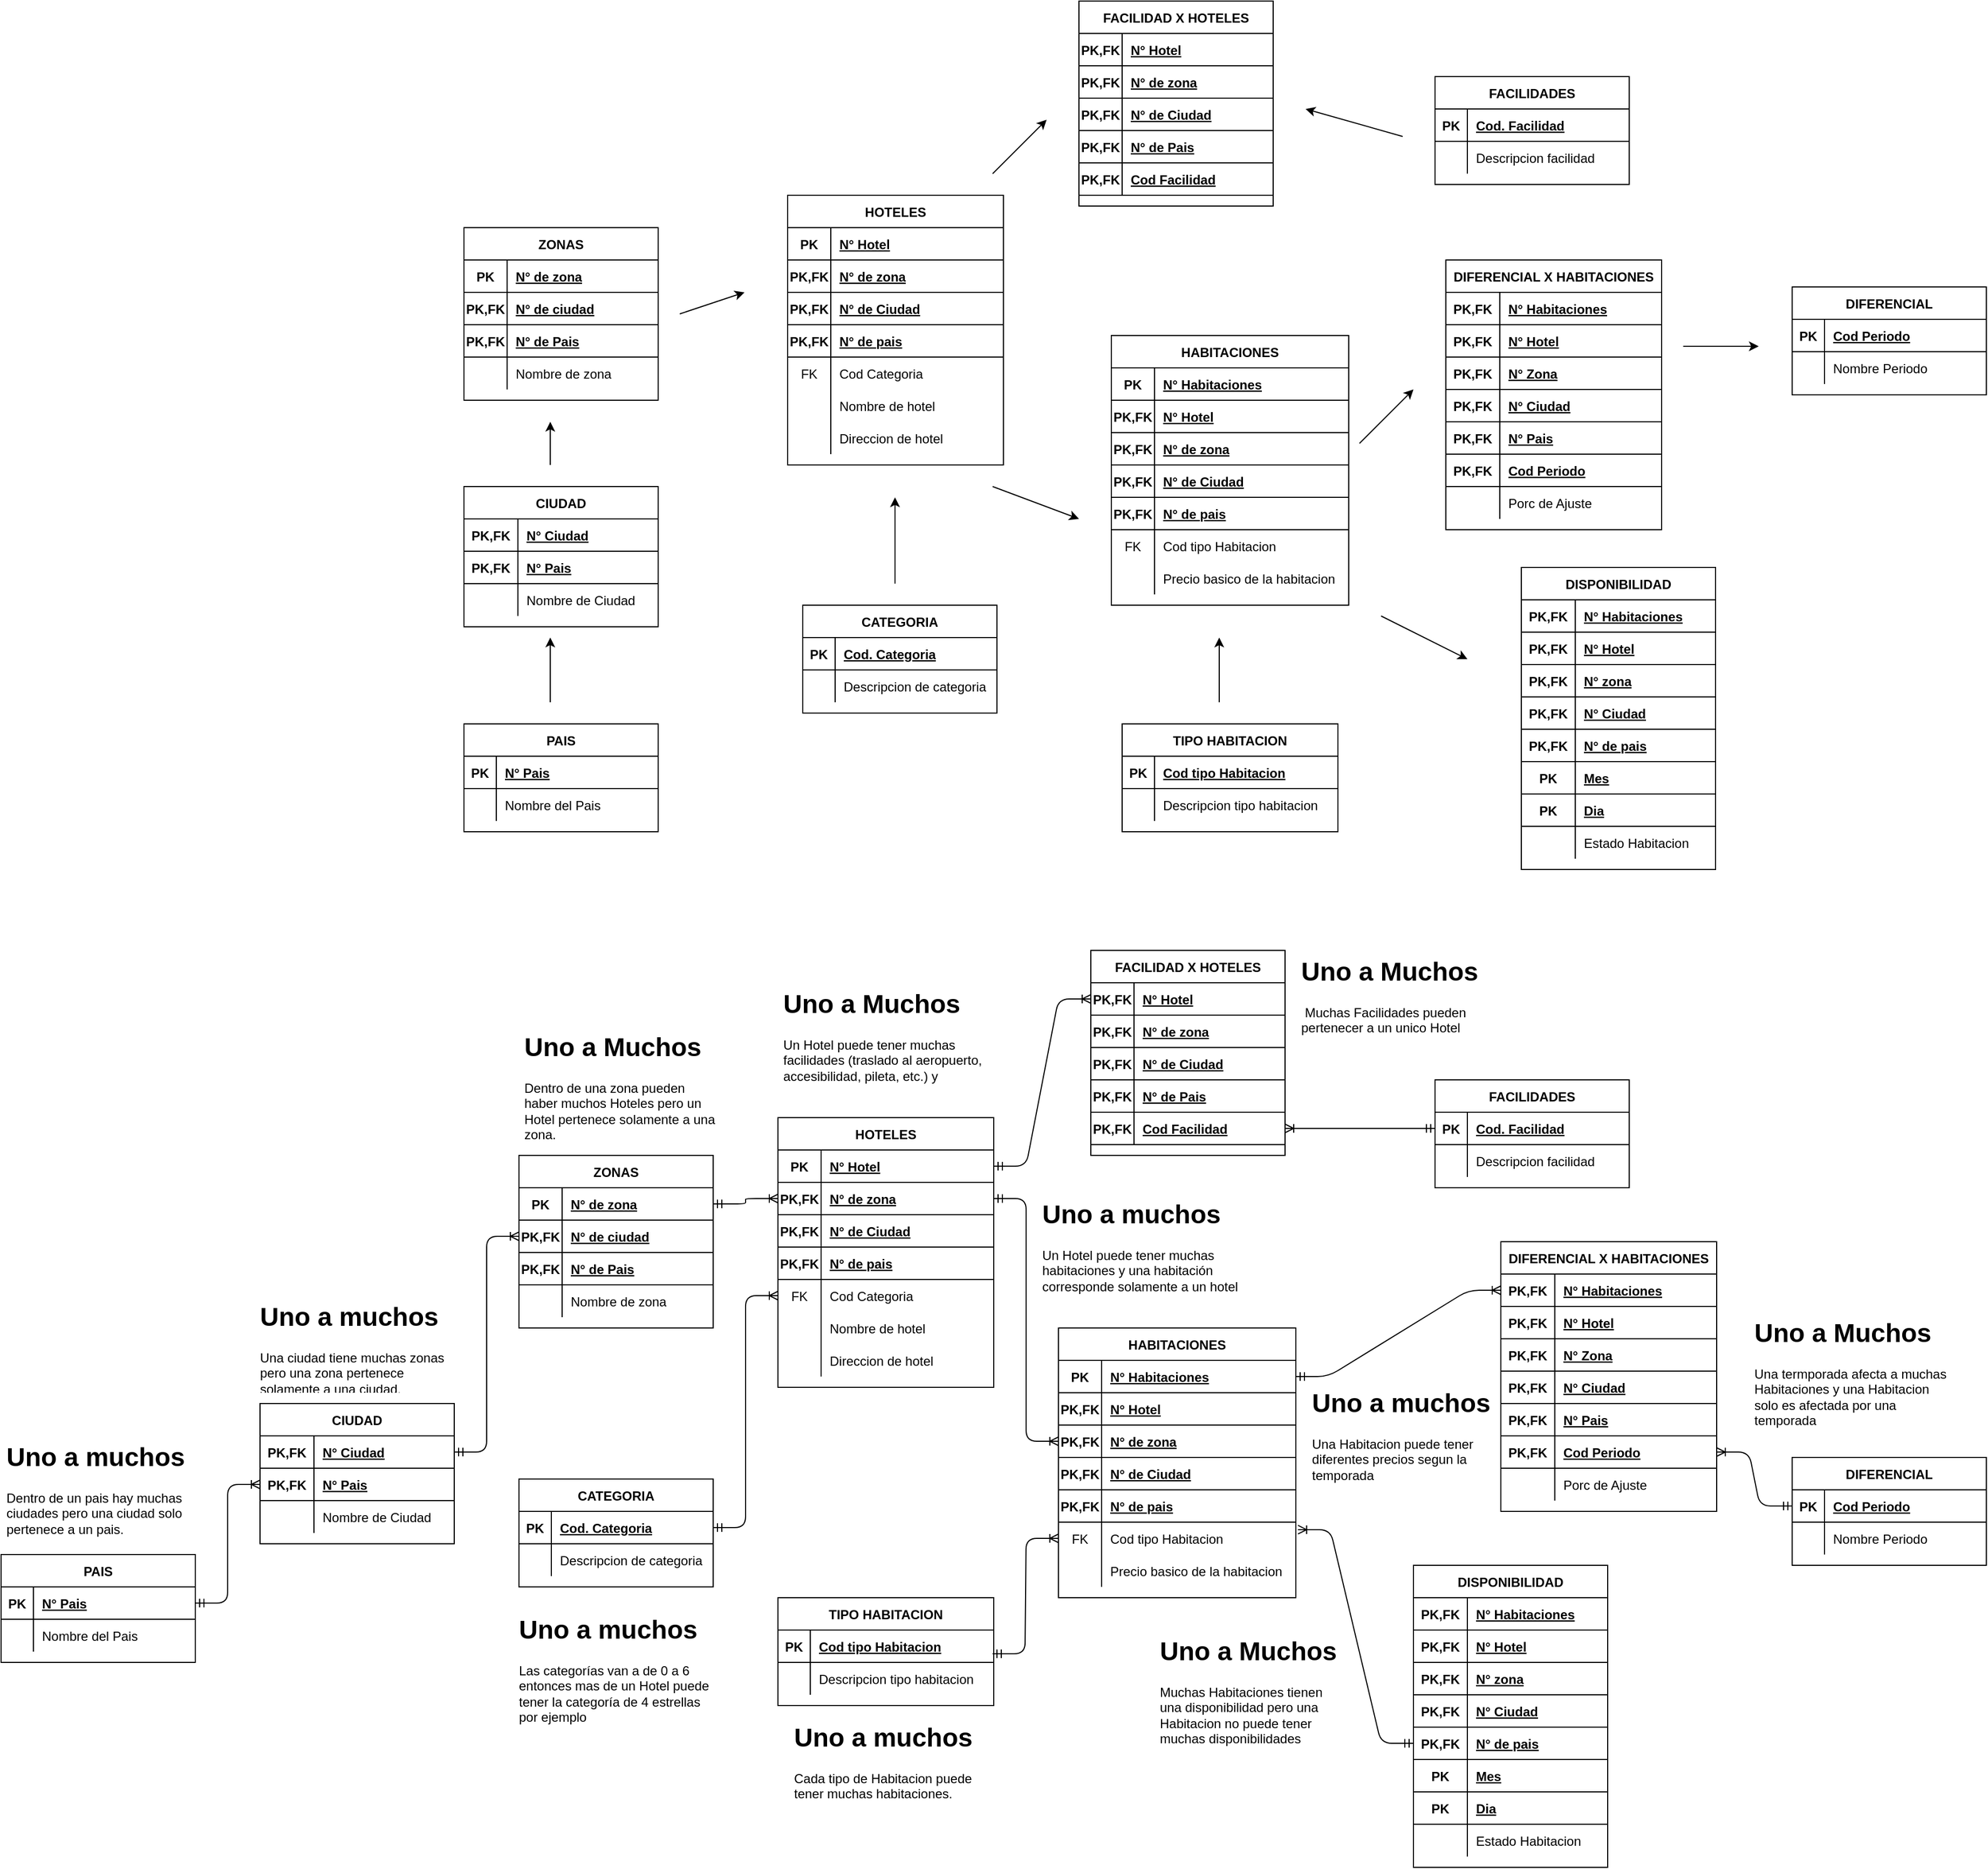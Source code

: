 <mxfile version="14.6.6" type="device"><diagram id="BDPHjw-jgXMboV20KNnx" name="Page-1"><mxGraphModel dx="2617" dy="820" grid="1" gridSize="10" guides="1" tooltips="1" connect="1" arrows="1" fold="1" page="1" pageScale="1" pageWidth="827" pageHeight="1169" math="0" shadow="0"><root><mxCell id="0"/><mxCell id="1" parent="0"/><mxCell id="0yU7m7mO47ZCtnrFO629-2" value="HOTELES" style="shape=table;startSize=30;container=1;collapsible=1;childLayout=tableLayout;fixedRows=1;rowLines=0;fontStyle=1;align=center;resizeLast=1;" parent="1" vertex="1"><mxGeometry x="310" y="240" width="200" height="250" as="geometry"/></mxCell><mxCell id="0yU7m7mO47ZCtnrFO629-3" value="" style="shape=partialRectangle;collapsible=0;dropTarget=0;pointerEvents=0;fillColor=none;top=0;left=0;bottom=1;right=0;points=[[0,0.5],[1,0.5]];portConstraint=eastwest;" parent="0yU7m7mO47ZCtnrFO629-2" vertex="1"><mxGeometry y="30" width="200" height="30" as="geometry"/></mxCell><mxCell id="0yU7m7mO47ZCtnrFO629-4" value="PK" style="shape=partialRectangle;connectable=0;fillColor=none;top=0;left=0;bottom=0;right=0;fontStyle=1;overflow=hidden;" parent="0yU7m7mO47ZCtnrFO629-3" vertex="1"><mxGeometry width="40" height="30" as="geometry"/></mxCell><mxCell id="0yU7m7mO47ZCtnrFO629-5" value="N° Hotel" style="shape=partialRectangle;connectable=0;fillColor=none;top=0;left=0;bottom=0;right=0;align=left;spacingLeft=6;fontStyle=5;overflow=hidden;" parent="0yU7m7mO47ZCtnrFO629-3" vertex="1"><mxGeometry x="40" width="160" height="30" as="geometry"/></mxCell><mxCell id="0yU7m7mO47ZCtnrFO629-6" value="" style="shape=partialRectangle;collapsible=0;dropTarget=0;pointerEvents=0;fillColor=none;top=0;left=0;bottom=1;right=0;points=[[0,0.5],[1,0.5]];portConstraint=eastwest;" parent="0yU7m7mO47ZCtnrFO629-2" vertex="1"><mxGeometry y="60" width="200" height="30" as="geometry"/></mxCell><mxCell id="0yU7m7mO47ZCtnrFO629-7" value="PK,FK" style="shape=partialRectangle;connectable=0;fillColor=none;top=0;left=0;bottom=0;right=0;fontStyle=1;overflow=hidden;" parent="0yU7m7mO47ZCtnrFO629-6" vertex="1"><mxGeometry width="40" height="30" as="geometry"/></mxCell><mxCell id="0yU7m7mO47ZCtnrFO629-8" value="N° de zona" style="shape=partialRectangle;connectable=0;fillColor=none;top=0;left=0;bottom=0;right=0;align=left;spacingLeft=6;fontStyle=5;overflow=hidden;" parent="0yU7m7mO47ZCtnrFO629-6" vertex="1"><mxGeometry x="40" width="160" height="30" as="geometry"/></mxCell><mxCell id="0yU7m7mO47ZCtnrFO629-9" value="" style="shape=partialRectangle;collapsible=0;dropTarget=0;pointerEvents=0;fillColor=none;top=0;left=0;bottom=1;right=0;points=[[0,0.5],[1,0.5]];portConstraint=eastwest;" parent="0yU7m7mO47ZCtnrFO629-2" vertex="1"><mxGeometry y="90" width="200" height="30" as="geometry"/></mxCell><mxCell id="0yU7m7mO47ZCtnrFO629-10" value="PK,FK" style="shape=partialRectangle;connectable=0;fillColor=none;top=0;left=0;bottom=0;right=0;fontStyle=1;overflow=hidden;" parent="0yU7m7mO47ZCtnrFO629-9" vertex="1"><mxGeometry width="40" height="30" as="geometry"/></mxCell><mxCell id="0yU7m7mO47ZCtnrFO629-11" value="N° de Ciudad" style="shape=partialRectangle;connectable=0;fillColor=none;top=0;left=0;bottom=0;right=0;align=left;spacingLeft=6;fontStyle=5;overflow=hidden;" parent="0yU7m7mO47ZCtnrFO629-9" vertex="1"><mxGeometry x="40" width="160" height="30" as="geometry"/></mxCell><mxCell id="0yU7m7mO47ZCtnrFO629-12" value="" style="shape=partialRectangle;collapsible=0;dropTarget=0;pointerEvents=0;fillColor=none;top=0;left=0;bottom=1;right=0;points=[[0,0.5],[1,0.5]];portConstraint=eastwest;" parent="0yU7m7mO47ZCtnrFO629-2" vertex="1"><mxGeometry y="120" width="200" height="30" as="geometry"/></mxCell><mxCell id="0yU7m7mO47ZCtnrFO629-13" value="PK,FK" style="shape=partialRectangle;connectable=0;fillColor=none;top=0;left=0;bottom=0;right=0;fontStyle=1;overflow=hidden;" parent="0yU7m7mO47ZCtnrFO629-12" vertex="1"><mxGeometry width="40" height="30" as="geometry"/></mxCell><mxCell id="0yU7m7mO47ZCtnrFO629-14" value="N° de pais" style="shape=partialRectangle;connectable=0;fillColor=none;top=0;left=0;bottom=0;right=0;align=left;spacingLeft=6;fontStyle=5;overflow=hidden;" parent="0yU7m7mO47ZCtnrFO629-12" vertex="1"><mxGeometry x="40" width="160" height="30" as="geometry"/></mxCell><mxCell id="0yU7m7mO47ZCtnrFO629-15" value="" style="shape=partialRectangle;collapsible=0;dropTarget=0;pointerEvents=0;fillColor=none;top=0;left=0;bottom=0;right=0;points=[[0,0.5],[1,0.5]];portConstraint=eastwest;" parent="0yU7m7mO47ZCtnrFO629-2" vertex="1"><mxGeometry y="150" width="200" height="30" as="geometry"/></mxCell><mxCell id="0yU7m7mO47ZCtnrFO629-16" value="FK" style="shape=partialRectangle;connectable=0;fillColor=none;top=0;left=0;bottom=0;right=0;fontStyle=0;overflow=hidden;" parent="0yU7m7mO47ZCtnrFO629-15" vertex="1"><mxGeometry width="40" height="30" as="geometry"/></mxCell><mxCell id="0yU7m7mO47ZCtnrFO629-17" value="Cod Categoria" style="shape=partialRectangle;connectable=0;fillColor=none;top=0;left=0;bottom=0;right=0;align=left;spacingLeft=6;fontStyle=0;overflow=hidden;" parent="0yU7m7mO47ZCtnrFO629-15" vertex="1"><mxGeometry x="40" width="160" height="30" as="geometry"/></mxCell><mxCell id="0yU7m7mO47ZCtnrFO629-18" value="" style="shape=partialRectangle;collapsible=0;dropTarget=0;pointerEvents=0;fillColor=none;top=0;left=0;bottom=0;right=0;points=[[0,0.5],[1,0.5]];portConstraint=eastwest;" parent="0yU7m7mO47ZCtnrFO629-2" vertex="1"><mxGeometry y="180" width="200" height="30" as="geometry"/></mxCell><mxCell id="0yU7m7mO47ZCtnrFO629-19" value="" style="shape=partialRectangle;connectable=0;fillColor=none;top=0;left=0;bottom=0;right=0;editable=1;overflow=hidden;" parent="0yU7m7mO47ZCtnrFO629-18" vertex="1"><mxGeometry width="40" height="30" as="geometry"/></mxCell><mxCell id="0yU7m7mO47ZCtnrFO629-20" value="Nombre de hotel" style="shape=partialRectangle;connectable=0;fillColor=none;top=0;left=0;bottom=0;right=0;align=left;spacingLeft=6;overflow=hidden;" parent="0yU7m7mO47ZCtnrFO629-18" vertex="1"><mxGeometry x="40" width="160" height="30" as="geometry"/></mxCell><mxCell id="0yU7m7mO47ZCtnrFO629-21" value="" style="shape=partialRectangle;collapsible=0;dropTarget=0;pointerEvents=0;fillColor=none;top=0;left=0;bottom=0;right=0;points=[[0,0.5],[1,0.5]];portConstraint=eastwest;" parent="0yU7m7mO47ZCtnrFO629-2" vertex="1"><mxGeometry y="210" width="200" height="30" as="geometry"/></mxCell><mxCell id="0yU7m7mO47ZCtnrFO629-22" value="" style="shape=partialRectangle;connectable=0;fillColor=none;top=0;left=0;bottom=0;right=0;editable=1;overflow=hidden;" parent="0yU7m7mO47ZCtnrFO629-21" vertex="1"><mxGeometry width="40" height="30" as="geometry"/></mxCell><mxCell id="0yU7m7mO47ZCtnrFO629-23" value="Direccion de hotel" style="shape=partialRectangle;connectable=0;fillColor=none;top=0;left=0;bottom=0;right=0;align=left;spacingLeft=6;overflow=hidden;" parent="0yU7m7mO47ZCtnrFO629-21" vertex="1"><mxGeometry x="40" width="160" height="30" as="geometry"/></mxCell><mxCell id="0yU7m7mO47ZCtnrFO629-24" value="CATEGORIA" style="shape=table;startSize=30;container=1;collapsible=1;childLayout=tableLayout;fixedRows=1;rowLines=0;fontStyle=1;align=center;resizeLast=1;" parent="1" vertex="1"><mxGeometry x="324" y="620" width="180" height="100" as="geometry"/></mxCell><mxCell id="0yU7m7mO47ZCtnrFO629-25" value="" style="shape=partialRectangle;collapsible=0;dropTarget=0;pointerEvents=0;fillColor=none;top=0;left=0;bottom=1;right=0;points=[[0,0.5],[1,0.5]];portConstraint=eastwest;" parent="0yU7m7mO47ZCtnrFO629-24" vertex="1"><mxGeometry y="30" width="180" height="30" as="geometry"/></mxCell><mxCell id="0yU7m7mO47ZCtnrFO629-26" value="PK" style="shape=partialRectangle;connectable=0;fillColor=none;top=0;left=0;bottom=0;right=0;fontStyle=1;overflow=hidden;" parent="0yU7m7mO47ZCtnrFO629-25" vertex="1"><mxGeometry width="30" height="30" as="geometry"/></mxCell><mxCell id="0yU7m7mO47ZCtnrFO629-27" value="Cod. Categoria" style="shape=partialRectangle;connectable=0;fillColor=none;top=0;left=0;bottom=0;right=0;align=left;spacingLeft=6;fontStyle=5;overflow=hidden;" parent="0yU7m7mO47ZCtnrFO629-25" vertex="1"><mxGeometry x="30" width="150" height="30" as="geometry"/></mxCell><mxCell id="0yU7m7mO47ZCtnrFO629-28" value="" style="shape=partialRectangle;collapsible=0;dropTarget=0;pointerEvents=0;fillColor=none;top=0;left=0;bottom=0;right=0;points=[[0,0.5],[1,0.5]];portConstraint=eastwest;" parent="0yU7m7mO47ZCtnrFO629-24" vertex="1"><mxGeometry y="60" width="180" height="30" as="geometry"/></mxCell><mxCell id="0yU7m7mO47ZCtnrFO629-29" value="" style="shape=partialRectangle;connectable=0;fillColor=none;top=0;left=0;bottom=0;right=0;editable=1;overflow=hidden;" parent="0yU7m7mO47ZCtnrFO629-28" vertex="1"><mxGeometry width="30" height="30" as="geometry"/></mxCell><mxCell id="0yU7m7mO47ZCtnrFO629-30" value="Descripcion de categoria" style="shape=partialRectangle;connectable=0;fillColor=none;top=0;left=0;bottom=0;right=0;align=left;spacingLeft=6;overflow=hidden;" parent="0yU7m7mO47ZCtnrFO629-28" vertex="1"><mxGeometry x="30" width="150" height="30" as="geometry"/></mxCell><mxCell id="0yU7m7mO47ZCtnrFO629-31" value="HABITACIONES" style="shape=table;startSize=30;container=1;collapsible=1;childLayout=tableLayout;fixedRows=1;rowLines=0;fontStyle=1;align=center;resizeLast=1;" parent="1" vertex="1"><mxGeometry x="610" y="370" width="220" height="250" as="geometry"/></mxCell><mxCell id="0yU7m7mO47ZCtnrFO629-32" value="" style="shape=partialRectangle;collapsible=0;dropTarget=0;pointerEvents=0;fillColor=none;top=0;left=0;bottom=1;right=0;points=[[0,0.5],[1,0.5]];portConstraint=eastwest;" parent="0yU7m7mO47ZCtnrFO629-31" vertex="1"><mxGeometry y="30" width="220" height="30" as="geometry"/></mxCell><mxCell id="0yU7m7mO47ZCtnrFO629-33" value="PK" style="shape=partialRectangle;connectable=0;fillColor=none;top=0;left=0;bottom=0;right=0;fontStyle=1;overflow=hidden;" parent="0yU7m7mO47ZCtnrFO629-32" vertex="1"><mxGeometry width="40" height="30" as="geometry"/></mxCell><mxCell id="0yU7m7mO47ZCtnrFO629-34" value="N° Habitaciones" style="shape=partialRectangle;connectable=0;fillColor=none;top=0;left=0;bottom=0;right=0;align=left;spacingLeft=6;fontStyle=5;overflow=hidden;" parent="0yU7m7mO47ZCtnrFO629-32" vertex="1"><mxGeometry x="40" width="180" height="30" as="geometry"/></mxCell><mxCell id="0yU7m7mO47ZCtnrFO629-35" value="" style="shape=partialRectangle;collapsible=0;dropTarget=0;pointerEvents=0;fillColor=none;top=0;left=0;bottom=1;right=0;points=[[0,0.5],[1,0.5]];portConstraint=eastwest;" parent="0yU7m7mO47ZCtnrFO629-31" vertex="1"><mxGeometry y="60" width="220" height="30" as="geometry"/></mxCell><mxCell id="0yU7m7mO47ZCtnrFO629-36" value="PK,FK" style="shape=partialRectangle;connectable=0;fillColor=none;top=0;left=0;bottom=0;right=0;fontStyle=1;overflow=hidden;" parent="0yU7m7mO47ZCtnrFO629-35" vertex="1"><mxGeometry width="40" height="30" as="geometry"/></mxCell><mxCell id="0yU7m7mO47ZCtnrFO629-37" value="N° Hotel" style="shape=partialRectangle;connectable=0;fillColor=none;top=0;left=0;bottom=0;right=0;align=left;spacingLeft=6;fontStyle=5;overflow=hidden;" parent="0yU7m7mO47ZCtnrFO629-35" vertex="1"><mxGeometry x="40" width="180" height="30" as="geometry"/></mxCell><mxCell id="0yU7m7mO47ZCtnrFO629-38" value="" style="shape=partialRectangle;collapsible=0;dropTarget=0;pointerEvents=0;fillColor=none;top=0;left=0;bottom=1;right=0;points=[[0,0.5],[1,0.5]];portConstraint=eastwest;" parent="0yU7m7mO47ZCtnrFO629-31" vertex="1"><mxGeometry y="90" width="220" height="30" as="geometry"/></mxCell><mxCell id="0yU7m7mO47ZCtnrFO629-39" value="PK,FK" style="shape=partialRectangle;connectable=0;fillColor=none;top=0;left=0;bottom=0;right=0;fontStyle=1;overflow=hidden;" parent="0yU7m7mO47ZCtnrFO629-38" vertex="1"><mxGeometry width="40" height="30" as="geometry"/></mxCell><mxCell id="0yU7m7mO47ZCtnrFO629-40" value="N° de zona" style="shape=partialRectangle;connectable=0;fillColor=none;top=0;left=0;bottom=0;right=0;align=left;spacingLeft=6;fontStyle=5;overflow=hidden;" parent="0yU7m7mO47ZCtnrFO629-38" vertex="1"><mxGeometry x="40" width="180" height="30" as="geometry"/></mxCell><mxCell id="0yU7m7mO47ZCtnrFO629-41" value="" style="shape=partialRectangle;collapsible=0;dropTarget=0;pointerEvents=0;fillColor=none;top=0;left=0;bottom=1;right=0;points=[[0,0.5],[1,0.5]];portConstraint=eastwest;" parent="0yU7m7mO47ZCtnrFO629-31" vertex="1"><mxGeometry y="120" width="220" height="30" as="geometry"/></mxCell><mxCell id="0yU7m7mO47ZCtnrFO629-42" value="PK,FK" style="shape=partialRectangle;connectable=0;fillColor=none;top=0;left=0;bottom=0;right=0;fontStyle=1;overflow=hidden;" parent="0yU7m7mO47ZCtnrFO629-41" vertex="1"><mxGeometry width="40" height="30" as="geometry"/></mxCell><mxCell id="0yU7m7mO47ZCtnrFO629-43" value="N° de Ciudad" style="shape=partialRectangle;connectable=0;fillColor=none;top=0;left=0;bottom=0;right=0;align=left;spacingLeft=6;fontStyle=5;overflow=hidden;" parent="0yU7m7mO47ZCtnrFO629-41" vertex="1"><mxGeometry x="40" width="180" height="30" as="geometry"/></mxCell><mxCell id="0yU7m7mO47ZCtnrFO629-44" value="" style="shape=partialRectangle;collapsible=0;dropTarget=0;pointerEvents=0;fillColor=none;top=0;left=0;bottom=1;right=0;points=[[0,0.5],[1,0.5]];portConstraint=eastwest;" parent="0yU7m7mO47ZCtnrFO629-31" vertex="1"><mxGeometry y="150" width="220" height="30" as="geometry"/></mxCell><mxCell id="0yU7m7mO47ZCtnrFO629-45" value="PK,FK" style="shape=partialRectangle;connectable=0;fillColor=none;top=0;left=0;bottom=0;right=0;fontStyle=1;overflow=hidden;" parent="0yU7m7mO47ZCtnrFO629-44" vertex="1"><mxGeometry width="40" height="30" as="geometry"/></mxCell><mxCell id="0yU7m7mO47ZCtnrFO629-46" value="N° de pais" style="shape=partialRectangle;connectable=0;fillColor=none;top=0;left=0;bottom=0;right=0;align=left;spacingLeft=6;fontStyle=5;overflow=hidden;" parent="0yU7m7mO47ZCtnrFO629-44" vertex="1"><mxGeometry x="40" width="180" height="30" as="geometry"/></mxCell><mxCell id="0yU7m7mO47ZCtnrFO629-47" value="" style="shape=partialRectangle;collapsible=0;dropTarget=0;pointerEvents=0;fillColor=none;top=0;left=0;bottom=0;right=0;points=[[0,0.5],[1,0.5]];portConstraint=eastwest;" parent="0yU7m7mO47ZCtnrFO629-31" vertex="1"><mxGeometry y="180" width="220" height="30" as="geometry"/></mxCell><mxCell id="0yU7m7mO47ZCtnrFO629-48" value="FK" style="shape=partialRectangle;connectable=0;fillColor=none;top=0;left=0;bottom=0;right=0;editable=1;overflow=hidden;" parent="0yU7m7mO47ZCtnrFO629-47" vertex="1"><mxGeometry width="40" height="30" as="geometry"/></mxCell><mxCell id="0yU7m7mO47ZCtnrFO629-49" value="Cod tipo Habitacion" style="shape=partialRectangle;connectable=0;fillColor=none;top=0;left=0;bottom=0;right=0;align=left;spacingLeft=6;overflow=hidden;" parent="0yU7m7mO47ZCtnrFO629-47" vertex="1"><mxGeometry x="40" width="180" height="30" as="geometry"/></mxCell><mxCell id="0yU7m7mO47ZCtnrFO629-50" value="" style="shape=partialRectangle;collapsible=0;dropTarget=0;pointerEvents=0;fillColor=none;top=0;left=0;bottom=0;right=0;points=[[0,0.5],[1,0.5]];portConstraint=eastwest;" parent="0yU7m7mO47ZCtnrFO629-31" vertex="1"><mxGeometry y="210" width="220" height="30" as="geometry"/></mxCell><mxCell id="0yU7m7mO47ZCtnrFO629-51" value="" style="shape=partialRectangle;connectable=0;fillColor=none;top=0;left=0;bottom=0;right=0;editable=1;overflow=hidden;" parent="0yU7m7mO47ZCtnrFO629-50" vertex="1"><mxGeometry width="40" height="30" as="geometry"/></mxCell><mxCell id="0yU7m7mO47ZCtnrFO629-52" value="Precio basico de la habitacion" style="shape=partialRectangle;connectable=0;fillColor=none;top=0;left=0;bottom=0;right=0;align=left;spacingLeft=6;overflow=hidden;" parent="0yU7m7mO47ZCtnrFO629-50" vertex="1"><mxGeometry x="40" width="180" height="30" as="geometry"/></mxCell><mxCell id="0yU7m7mO47ZCtnrFO629-53" value="TIPO HABITACION" style="shape=table;startSize=30;container=1;collapsible=1;childLayout=tableLayout;fixedRows=1;rowLines=0;fontStyle=1;align=center;resizeLast=1;" parent="1" vertex="1"><mxGeometry x="620" y="730" width="200" height="100" as="geometry"/></mxCell><mxCell id="0yU7m7mO47ZCtnrFO629-54" value="" style="shape=partialRectangle;collapsible=0;dropTarget=0;pointerEvents=0;fillColor=none;top=0;left=0;bottom=1;right=0;points=[[0,0.5],[1,0.5]];portConstraint=eastwest;" parent="0yU7m7mO47ZCtnrFO629-53" vertex="1"><mxGeometry y="30" width="200" height="30" as="geometry"/></mxCell><mxCell id="0yU7m7mO47ZCtnrFO629-55" value="PK" style="shape=partialRectangle;connectable=0;fillColor=none;top=0;left=0;bottom=0;right=0;fontStyle=1;overflow=hidden;" parent="0yU7m7mO47ZCtnrFO629-54" vertex="1"><mxGeometry width="30" height="30" as="geometry"/></mxCell><mxCell id="0yU7m7mO47ZCtnrFO629-56" value="Cod tipo Habitacion" style="shape=partialRectangle;connectable=0;fillColor=none;top=0;left=0;bottom=0;right=0;align=left;spacingLeft=6;fontStyle=5;overflow=hidden;" parent="0yU7m7mO47ZCtnrFO629-54" vertex="1"><mxGeometry x="30" width="170" height="30" as="geometry"/></mxCell><mxCell id="0yU7m7mO47ZCtnrFO629-57" value="" style="shape=partialRectangle;collapsible=0;dropTarget=0;pointerEvents=0;fillColor=none;top=0;left=0;bottom=0;right=0;points=[[0,0.5],[1,0.5]];portConstraint=eastwest;" parent="0yU7m7mO47ZCtnrFO629-53" vertex="1"><mxGeometry y="60" width="200" height="30" as="geometry"/></mxCell><mxCell id="0yU7m7mO47ZCtnrFO629-58" value="" style="shape=partialRectangle;connectable=0;fillColor=none;top=0;left=0;bottom=0;right=0;editable=1;overflow=hidden;" parent="0yU7m7mO47ZCtnrFO629-57" vertex="1"><mxGeometry width="30" height="30" as="geometry"/></mxCell><mxCell id="0yU7m7mO47ZCtnrFO629-59" value="Descripcion tipo habitacion" style="shape=partialRectangle;connectable=0;fillColor=none;top=0;left=0;bottom=0;right=0;align=left;spacingLeft=6;overflow=hidden;" parent="0yU7m7mO47ZCtnrFO629-57" vertex="1"><mxGeometry x="30" width="170" height="30" as="geometry"/></mxCell><mxCell id="0yU7m7mO47ZCtnrFO629-61" value="DISPONIBILIDAD" style="shape=table;startSize=30;container=1;collapsible=1;childLayout=tableLayout;fixedRows=1;rowLines=0;fontStyle=1;align=center;resizeLast=1;" parent="1" vertex="1"><mxGeometry x="990" y="585" width="180" height="280" as="geometry"/></mxCell><mxCell id="0yU7m7mO47ZCtnrFO629-62" value="" style="shape=partialRectangle;collapsible=0;dropTarget=0;pointerEvents=0;fillColor=none;top=0;left=0;bottom=1;right=0;points=[[0,0.5],[1,0.5]];portConstraint=eastwest;" parent="0yU7m7mO47ZCtnrFO629-61" vertex="1"><mxGeometry y="30" width="180" height="30" as="geometry"/></mxCell><mxCell id="0yU7m7mO47ZCtnrFO629-63" value="PK,FK" style="shape=partialRectangle;connectable=0;fillColor=none;top=0;left=0;bottom=0;right=0;fontStyle=1;overflow=hidden;" parent="0yU7m7mO47ZCtnrFO629-62" vertex="1"><mxGeometry width="50" height="30" as="geometry"/></mxCell><mxCell id="0yU7m7mO47ZCtnrFO629-64" value="N° Habitaciones" style="shape=partialRectangle;connectable=0;fillColor=none;top=0;left=0;bottom=0;right=0;align=left;spacingLeft=6;fontStyle=5;overflow=hidden;" parent="0yU7m7mO47ZCtnrFO629-62" vertex="1"><mxGeometry x="50" width="130" height="30" as="geometry"/></mxCell><mxCell id="0yU7m7mO47ZCtnrFO629-65" value="" style="shape=partialRectangle;collapsible=0;dropTarget=0;pointerEvents=0;fillColor=none;top=0;left=0;bottom=1;right=0;points=[[0,0.5],[1,0.5]];portConstraint=eastwest;" parent="0yU7m7mO47ZCtnrFO629-61" vertex="1"><mxGeometry y="60" width="180" height="30" as="geometry"/></mxCell><mxCell id="0yU7m7mO47ZCtnrFO629-66" value="PK,FK" style="shape=partialRectangle;connectable=0;fillColor=none;top=0;left=0;bottom=0;right=0;fontStyle=1;overflow=hidden;" parent="0yU7m7mO47ZCtnrFO629-65" vertex="1"><mxGeometry width="50" height="30" as="geometry"/></mxCell><mxCell id="0yU7m7mO47ZCtnrFO629-67" value="N° Hotel" style="shape=partialRectangle;connectable=0;fillColor=none;top=0;left=0;bottom=0;right=0;align=left;spacingLeft=6;fontStyle=5;overflow=hidden;" parent="0yU7m7mO47ZCtnrFO629-65" vertex="1"><mxGeometry x="50" width="130" height="30" as="geometry"/></mxCell><mxCell id="0yU7m7mO47ZCtnrFO629-68" value="" style="shape=partialRectangle;collapsible=0;dropTarget=0;pointerEvents=0;fillColor=none;top=0;left=0;bottom=1;right=0;points=[[0,0.5],[1,0.5]];portConstraint=eastwest;" parent="0yU7m7mO47ZCtnrFO629-61" vertex="1"><mxGeometry y="90" width="180" height="30" as="geometry"/></mxCell><mxCell id="0yU7m7mO47ZCtnrFO629-69" value="PK,FK" style="shape=partialRectangle;connectable=0;fillColor=none;top=0;left=0;bottom=0;right=0;fontStyle=1;overflow=hidden;" parent="0yU7m7mO47ZCtnrFO629-68" vertex="1"><mxGeometry width="50" height="30" as="geometry"/></mxCell><mxCell id="0yU7m7mO47ZCtnrFO629-70" value="N° zona" style="shape=partialRectangle;connectable=0;fillColor=none;top=0;left=0;bottom=0;right=0;align=left;spacingLeft=6;fontStyle=5;overflow=hidden;" parent="0yU7m7mO47ZCtnrFO629-68" vertex="1"><mxGeometry x="50" width="130" height="30" as="geometry"/></mxCell><mxCell id="0yU7m7mO47ZCtnrFO629-71" value="" style="shape=partialRectangle;collapsible=0;dropTarget=0;pointerEvents=0;fillColor=none;top=0;left=0;bottom=1;right=0;points=[[0,0.5],[1,0.5]];portConstraint=eastwest;" parent="0yU7m7mO47ZCtnrFO629-61" vertex="1"><mxGeometry y="120" width="180" height="30" as="geometry"/></mxCell><mxCell id="0yU7m7mO47ZCtnrFO629-72" value="PK,FK" style="shape=partialRectangle;connectable=0;fillColor=none;top=0;left=0;bottom=0;right=0;fontStyle=1;overflow=hidden;" parent="0yU7m7mO47ZCtnrFO629-71" vertex="1"><mxGeometry width="50" height="30" as="geometry"/></mxCell><mxCell id="0yU7m7mO47ZCtnrFO629-73" value="N° Ciudad" style="shape=partialRectangle;connectable=0;fillColor=none;top=0;left=0;bottom=0;right=0;align=left;spacingLeft=6;fontStyle=5;overflow=hidden;" parent="0yU7m7mO47ZCtnrFO629-71" vertex="1"><mxGeometry x="50" width="130" height="30" as="geometry"/></mxCell><mxCell id="0yU7m7mO47ZCtnrFO629-74" value="" style="shape=partialRectangle;collapsible=0;dropTarget=0;pointerEvents=0;fillColor=none;top=0;left=0;bottom=1;right=0;points=[[0,0.5],[1,0.5]];portConstraint=eastwest;" parent="0yU7m7mO47ZCtnrFO629-61" vertex="1"><mxGeometry y="150" width="180" height="30" as="geometry"/></mxCell><mxCell id="0yU7m7mO47ZCtnrFO629-75" value="PK,FK" style="shape=partialRectangle;connectable=0;fillColor=none;top=0;left=0;bottom=0;right=0;fontStyle=1;overflow=hidden;" parent="0yU7m7mO47ZCtnrFO629-74" vertex="1"><mxGeometry width="50" height="30" as="geometry"/></mxCell><mxCell id="0yU7m7mO47ZCtnrFO629-76" value="N° de pais" style="shape=partialRectangle;connectable=0;fillColor=none;top=0;left=0;bottom=0;right=0;align=left;spacingLeft=6;fontStyle=5;overflow=hidden;" parent="0yU7m7mO47ZCtnrFO629-74" vertex="1"><mxGeometry x="50" width="130" height="30" as="geometry"/></mxCell><mxCell id="0yU7m7mO47ZCtnrFO629-77" value="" style="shape=partialRectangle;collapsible=0;dropTarget=0;pointerEvents=0;fillColor=none;top=0;left=0;bottom=1;right=0;points=[[0,0.5],[1,0.5]];portConstraint=eastwest;" parent="0yU7m7mO47ZCtnrFO629-61" vertex="1"><mxGeometry y="180" width="180" height="30" as="geometry"/></mxCell><mxCell id="0yU7m7mO47ZCtnrFO629-78" value="PK" style="shape=partialRectangle;connectable=0;fillColor=none;top=0;left=0;bottom=0;right=0;fontStyle=1;overflow=hidden;" parent="0yU7m7mO47ZCtnrFO629-77" vertex="1"><mxGeometry width="50" height="30" as="geometry"/></mxCell><mxCell id="0yU7m7mO47ZCtnrFO629-79" value="Mes" style="shape=partialRectangle;connectable=0;fillColor=none;top=0;left=0;bottom=0;right=0;align=left;spacingLeft=6;fontStyle=5;overflow=hidden;" parent="0yU7m7mO47ZCtnrFO629-77" vertex="1"><mxGeometry x="50" width="130" height="30" as="geometry"/></mxCell><mxCell id="0yU7m7mO47ZCtnrFO629-80" value="" style="shape=partialRectangle;collapsible=0;dropTarget=0;pointerEvents=0;fillColor=none;top=0;left=0;bottom=1;right=0;points=[[0,0.5],[1,0.5]];portConstraint=eastwest;" parent="0yU7m7mO47ZCtnrFO629-61" vertex="1"><mxGeometry y="210" width="180" height="30" as="geometry"/></mxCell><mxCell id="0yU7m7mO47ZCtnrFO629-81" value="PK" style="shape=partialRectangle;connectable=0;fillColor=none;top=0;left=0;bottom=0;right=0;fontStyle=1;overflow=hidden;" parent="0yU7m7mO47ZCtnrFO629-80" vertex="1"><mxGeometry width="50" height="30" as="geometry"/></mxCell><mxCell id="0yU7m7mO47ZCtnrFO629-82" value="Dia" style="shape=partialRectangle;connectable=0;fillColor=none;top=0;left=0;bottom=0;right=0;align=left;spacingLeft=6;fontStyle=5;overflow=hidden;" parent="0yU7m7mO47ZCtnrFO629-80" vertex="1"><mxGeometry x="50" width="130" height="30" as="geometry"/></mxCell><mxCell id="0yU7m7mO47ZCtnrFO629-83" value="" style="shape=partialRectangle;collapsible=0;dropTarget=0;pointerEvents=0;fillColor=none;top=0;left=0;bottom=0;right=0;points=[[0,0.5],[1,0.5]];portConstraint=eastwest;" parent="0yU7m7mO47ZCtnrFO629-61" vertex="1"><mxGeometry y="240" width="180" height="30" as="geometry"/></mxCell><mxCell id="0yU7m7mO47ZCtnrFO629-84" value="" style="shape=partialRectangle;connectable=0;fillColor=none;top=0;left=0;bottom=0;right=0;editable=1;overflow=hidden;" parent="0yU7m7mO47ZCtnrFO629-83" vertex="1"><mxGeometry width="50" height="30" as="geometry"/></mxCell><mxCell id="0yU7m7mO47ZCtnrFO629-85" value="Estado Habitacion" style="shape=partialRectangle;connectable=0;fillColor=none;top=0;left=0;bottom=0;right=0;align=left;spacingLeft=6;overflow=hidden;" parent="0yU7m7mO47ZCtnrFO629-83" vertex="1"><mxGeometry x="50" width="130" height="30" as="geometry"/></mxCell><mxCell id="0yU7m7mO47ZCtnrFO629-87" value="DIFERENCIAL" style="shape=table;startSize=30;container=1;collapsible=1;childLayout=tableLayout;fixedRows=1;rowLines=0;fontStyle=1;align=center;resizeLast=1;" parent="1" vertex="1"><mxGeometry x="1241" y="325" width="180" height="100" as="geometry"/></mxCell><mxCell id="0yU7m7mO47ZCtnrFO629-88" value="" style="shape=partialRectangle;collapsible=0;dropTarget=0;pointerEvents=0;fillColor=none;top=0;left=0;bottom=1;right=0;points=[[0,0.5],[1,0.5]];portConstraint=eastwest;" parent="0yU7m7mO47ZCtnrFO629-87" vertex="1"><mxGeometry y="30" width="180" height="30" as="geometry"/></mxCell><mxCell id="0yU7m7mO47ZCtnrFO629-89" value="PK" style="shape=partialRectangle;connectable=0;fillColor=none;top=0;left=0;bottom=0;right=0;fontStyle=1;overflow=hidden;" parent="0yU7m7mO47ZCtnrFO629-88" vertex="1"><mxGeometry width="30" height="30" as="geometry"/></mxCell><mxCell id="0yU7m7mO47ZCtnrFO629-90" value="Cod Periodo" style="shape=partialRectangle;connectable=0;fillColor=none;top=0;left=0;bottom=0;right=0;align=left;spacingLeft=6;fontStyle=5;overflow=hidden;" parent="0yU7m7mO47ZCtnrFO629-88" vertex="1"><mxGeometry x="30" width="150" height="30" as="geometry"/></mxCell><mxCell id="0yU7m7mO47ZCtnrFO629-91" value="" style="shape=partialRectangle;collapsible=0;dropTarget=0;pointerEvents=0;fillColor=none;top=0;left=0;bottom=0;right=0;points=[[0,0.5],[1,0.5]];portConstraint=eastwest;" parent="0yU7m7mO47ZCtnrFO629-87" vertex="1"><mxGeometry y="60" width="180" height="30" as="geometry"/></mxCell><mxCell id="0yU7m7mO47ZCtnrFO629-92" value="" style="shape=partialRectangle;connectable=0;fillColor=none;top=0;left=0;bottom=0;right=0;editable=1;overflow=hidden;" parent="0yU7m7mO47ZCtnrFO629-91" vertex="1"><mxGeometry width="30" height="30" as="geometry"/></mxCell><mxCell id="0yU7m7mO47ZCtnrFO629-93" value="Nombre Periodo" style="shape=partialRectangle;connectable=0;fillColor=none;top=0;left=0;bottom=0;right=0;align=left;spacingLeft=6;overflow=hidden;" parent="0yU7m7mO47ZCtnrFO629-91" vertex="1"><mxGeometry x="30" width="150" height="30" as="geometry"/></mxCell><mxCell id="0yU7m7mO47ZCtnrFO629-95" value="ZONAS" style="shape=table;startSize=30;container=1;collapsible=1;childLayout=tableLayout;fixedRows=1;rowLines=0;fontStyle=1;align=center;resizeLast=1;" parent="1" vertex="1"><mxGeometry x="10" y="270" width="180" height="160" as="geometry"/></mxCell><mxCell id="0yU7m7mO47ZCtnrFO629-96" value="" style="shape=partialRectangle;collapsible=0;dropTarget=0;pointerEvents=0;fillColor=none;top=0;left=0;bottom=1;right=0;points=[[0,0.5],[1,0.5]];portConstraint=eastwest;" parent="0yU7m7mO47ZCtnrFO629-95" vertex="1"><mxGeometry y="30" width="180" height="30" as="geometry"/></mxCell><mxCell id="0yU7m7mO47ZCtnrFO629-97" value="PK" style="shape=partialRectangle;connectable=0;fillColor=none;top=0;left=0;bottom=0;right=0;fontStyle=1;overflow=hidden;" parent="0yU7m7mO47ZCtnrFO629-96" vertex="1"><mxGeometry width="40" height="30" as="geometry"/></mxCell><mxCell id="0yU7m7mO47ZCtnrFO629-98" value="N° de zona" style="shape=partialRectangle;connectable=0;fillColor=none;top=0;left=0;bottom=0;right=0;align=left;spacingLeft=6;fontStyle=5;overflow=hidden;" parent="0yU7m7mO47ZCtnrFO629-96" vertex="1"><mxGeometry x="40" width="140" height="30" as="geometry"/></mxCell><mxCell id="0yU7m7mO47ZCtnrFO629-99" value="" style="shape=partialRectangle;collapsible=0;dropTarget=0;pointerEvents=0;fillColor=none;top=0;left=0;bottom=1;right=0;points=[[0,0.5],[1,0.5]];portConstraint=eastwest;" parent="0yU7m7mO47ZCtnrFO629-95" vertex="1"><mxGeometry y="60" width="180" height="30" as="geometry"/></mxCell><mxCell id="0yU7m7mO47ZCtnrFO629-100" value="PK,FK" style="shape=partialRectangle;connectable=0;fillColor=none;top=0;left=0;bottom=0;right=0;fontStyle=1;overflow=hidden;" parent="0yU7m7mO47ZCtnrFO629-99" vertex="1"><mxGeometry width="40" height="30" as="geometry"/></mxCell><mxCell id="0yU7m7mO47ZCtnrFO629-101" value="N° de ciudad" style="shape=partialRectangle;connectable=0;fillColor=none;top=0;left=0;bottom=0;right=0;align=left;spacingLeft=6;fontStyle=5;overflow=hidden;" parent="0yU7m7mO47ZCtnrFO629-99" vertex="1"><mxGeometry x="40" width="140" height="30" as="geometry"/></mxCell><mxCell id="0yU7m7mO47ZCtnrFO629-102" value="" style="shape=partialRectangle;collapsible=0;dropTarget=0;pointerEvents=0;fillColor=none;top=0;left=0;bottom=1;right=0;points=[[0,0.5],[1,0.5]];portConstraint=eastwest;" parent="0yU7m7mO47ZCtnrFO629-95" vertex="1"><mxGeometry y="90" width="180" height="30" as="geometry"/></mxCell><mxCell id="0yU7m7mO47ZCtnrFO629-103" value="PK,FK" style="shape=partialRectangle;connectable=0;fillColor=none;top=0;left=0;bottom=0;right=0;fontStyle=1;overflow=hidden;" parent="0yU7m7mO47ZCtnrFO629-102" vertex="1"><mxGeometry width="40" height="30" as="geometry"/></mxCell><mxCell id="0yU7m7mO47ZCtnrFO629-104" value="N° de Pais" style="shape=partialRectangle;connectable=0;fillColor=none;top=0;left=0;bottom=0;right=0;align=left;spacingLeft=6;fontStyle=5;overflow=hidden;" parent="0yU7m7mO47ZCtnrFO629-102" vertex="1"><mxGeometry x="40" width="140" height="30" as="geometry"/></mxCell><mxCell id="0yU7m7mO47ZCtnrFO629-105" value="" style="shape=partialRectangle;collapsible=0;dropTarget=0;pointerEvents=0;fillColor=none;top=0;left=0;bottom=0;right=0;points=[[0,0.5],[1,0.5]];portConstraint=eastwest;" parent="0yU7m7mO47ZCtnrFO629-95" vertex="1"><mxGeometry y="120" width="180" height="30" as="geometry"/></mxCell><mxCell id="0yU7m7mO47ZCtnrFO629-106" value="" style="shape=partialRectangle;connectable=0;fillColor=none;top=0;left=0;bottom=0;right=0;editable=1;overflow=hidden;" parent="0yU7m7mO47ZCtnrFO629-105" vertex="1"><mxGeometry width="40" height="30" as="geometry"/></mxCell><mxCell id="0yU7m7mO47ZCtnrFO629-107" value="Nombre de zona" style="shape=partialRectangle;connectable=0;fillColor=none;top=0;left=0;bottom=0;right=0;align=left;spacingLeft=6;overflow=hidden;" parent="0yU7m7mO47ZCtnrFO629-105" vertex="1"><mxGeometry x="40" width="140" height="30" as="geometry"/></mxCell><mxCell id="0yU7m7mO47ZCtnrFO629-108" value="CIUDAD" style="shape=table;startSize=30;container=1;collapsible=1;childLayout=tableLayout;fixedRows=1;rowLines=0;fontStyle=1;align=center;resizeLast=1;" parent="1" vertex="1"><mxGeometry x="10" y="510" width="180" height="130" as="geometry"/></mxCell><mxCell id="0yU7m7mO47ZCtnrFO629-109" value="" style="shape=partialRectangle;collapsible=0;dropTarget=0;pointerEvents=0;fillColor=none;top=0;left=0;bottom=1;right=0;points=[[0,0.5],[1,0.5]];portConstraint=eastwest;" parent="0yU7m7mO47ZCtnrFO629-108" vertex="1"><mxGeometry y="30" width="180" height="30" as="geometry"/></mxCell><mxCell id="0yU7m7mO47ZCtnrFO629-110" value="PK,FK" style="shape=partialRectangle;connectable=0;fillColor=none;top=0;left=0;bottom=0;right=0;fontStyle=1;overflow=hidden;" parent="0yU7m7mO47ZCtnrFO629-109" vertex="1"><mxGeometry width="50" height="30" as="geometry"/></mxCell><mxCell id="0yU7m7mO47ZCtnrFO629-111" value="N° Ciudad" style="shape=partialRectangle;connectable=0;fillColor=none;top=0;left=0;bottom=0;right=0;align=left;spacingLeft=6;fontStyle=5;overflow=hidden;" parent="0yU7m7mO47ZCtnrFO629-109" vertex="1"><mxGeometry x="50" width="130" height="30" as="geometry"/></mxCell><mxCell id="0yU7m7mO47ZCtnrFO629-112" value="" style="shape=partialRectangle;collapsible=0;dropTarget=0;pointerEvents=0;fillColor=none;top=0;left=0;bottom=1;right=0;points=[[0,0.5],[1,0.5]];portConstraint=eastwest;" parent="0yU7m7mO47ZCtnrFO629-108" vertex="1"><mxGeometry y="60" width="180" height="30" as="geometry"/></mxCell><mxCell id="0yU7m7mO47ZCtnrFO629-113" value="PK,FK" style="shape=partialRectangle;connectable=0;fillColor=none;top=0;left=0;bottom=0;right=0;fontStyle=1;overflow=hidden;" parent="0yU7m7mO47ZCtnrFO629-112" vertex="1"><mxGeometry width="50" height="30" as="geometry"/></mxCell><mxCell id="0yU7m7mO47ZCtnrFO629-114" value="N° Pais" style="shape=partialRectangle;connectable=0;fillColor=none;top=0;left=0;bottom=0;right=0;align=left;spacingLeft=6;fontStyle=5;overflow=hidden;" parent="0yU7m7mO47ZCtnrFO629-112" vertex="1"><mxGeometry x="50" width="130" height="30" as="geometry"/></mxCell><mxCell id="0yU7m7mO47ZCtnrFO629-115" value="" style="shape=partialRectangle;collapsible=0;dropTarget=0;pointerEvents=0;fillColor=none;top=0;left=0;bottom=0;right=0;points=[[0,0.5],[1,0.5]];portConstraint=eastwest;" parent="0yU7m7mO47ZCtnrFO629-108" vertex="1"><mxGeometry y="90" width="180" height="30" as="geometry"/></mxCell><mxCell id="0yU7m7mO47ZCtnrFO629-116" value="" style="shape=partialRectangle;connectable=0;fillColor=none;top=0;left=0;bottom=0;right=0;editable=1;overflow=hidden;" parent="0yU7m7mO47ZCtnrFO629-115" vertex="1"><mxGeometry width="50" height="30" as="geometry"/></mxCell><mxCell id="0yU7m7mO47ZCtnrFO629-117" value="Nombre de Ciudad" style="shape=partialRectangle;connectable=0;fillColor=none;top=0;left=0;bottom=0;right=0;align=left;spacingLeft=6;overflow=hidden;" parent="0yU7m7mO47ZCtnrFO629-115" vertex="1"><mxGeometry x="50" width="130" height="30" as="geometry"/></mxCell><mxCell id="0yU7m7mO47ZCtnrFO629-118" value="PAIS" style="shape=table;startSize=30;container=1;collapsible=1;childLayout=tableLayout;fixedRows=1;rowLines=0;fontStyle=1;align=center;resizeLast=1;" parent="1" vertex="1"><mxGeometry x="10" y="730" width="180" height="100" as="geometry"/></mxCell><mxCell id="0yU7m7mO47ZCtnrFO629-119" value="" style="shape=partialRectangle;collapsible=0;dropTarget=0;pointerEvents=0;fillColor=none;top=0;left=0;bottom=1;right=0;points=[[0,0.5],[1,0.5]];portConstraint=eastwest;" parent="0yU7m7mO47ZCtnrFO629-118" vertex="1"><mxGeometry y="30" width="180" height="30" as="geometry"/></mxCell><mxCell id="0yU7m7mO47ZCtnrFO629-120" value="PK" style="shape=partialRectangle;connectable=0;fillColor=none;top=0;left=0;bottom=0;right=0;fontStyle=1;overflow=hidden;" parent="0yU7m7mO47ZCtnrFO629-119" vertex="1"><mxGeometry width="30" height="30" as="geometry"/></mxCell><mxCell id="0yU7m7mO47ZCtnrFO629-121" value="N° Pais" style="shape=partialRectangle;connectable=0;fillColor=none;top=0;left=0;bottom=0;right=0;align=left;spacingLeft=6;fontStyle=5;overflow=hidden;" parent="0yU7m7mO47ZCtnrFO629-119" vertex="1"><mxGeometry x="30" width="150" height="30" as="geometry"/></mxCell><mxCell id="0yU7m7mO47ZCtnrFO629-122" value="" style="shape=partialRectangle;collapsible=0;dropTarget=0;pointerEvents=0;fillColor=none;top=0;left=0;bottom=0;right=0;points=[[0,0.5],[1,0.5]];portConstraint=eastwest;" parent="0yU7m7mO47ZCtnrFO629-118" vertex="1"><mxGeometry y="60" width="180" height="30" as="geometry"/></mxCell><mxCell id="0yU7m7mO47ZCtnrFO629-123" value="" style="shape=partialRectangle;connectable=0;fillColor=none;top=0;left=0;bottom=0;right=0;editable=1;overflow=hidden;" parent="0yU7m7mO47ZCtnrFO629-122" vertex="1"><mxGeometry width="30" height="30" as="geometry"/></mxCell><mxCell id="0yU7m7mO47ZCtnrFO629-124" value="Nombre del Pais" style="shape=partialRectangle;connectable=0;fillColor=none;top=0;left=0;bottom=0;right=0;align=left;spacingLeft=6;overflow=hidden;" parent="0yU7m7mO47ZCtnrFO629-122" vertex="1"><mxGeometry x="30" width="150" height="30" as="geometry"/></mxCell><mxCell id="0yU7m7mO47ZCtnrFO629-128" value="FACILIDAD X HOTELES" style="shape=table;startSize=30;container=1;collapsible=1;childLayout=tableLayout;fixedRows=1;rowLines=0;fontStyle=1;align=center;resizeLast=1;" parent="1" vertex="1"><mxGeometry x="580" y="60" width="180" height="190" as="geometry"/></mxCell><mxCell id="0yU7m7mO47ZCtnrFO629-129" value="" style="shape=partialRectangle;collapsible=0;dropTarget=0;pointerEvents=0;fillColor=none;top=0;left=0;bottom=1;right=0;points=[[0,0.5],[1,0.5]];portConstraint=eastwest;" parent="0yU7m7mO47ZCtnrFO629-128" vertex="1"><mxGeometry y="30" width="180" height="30" as="geometry"/></mxCell><mxCell id="0yU7m7mO47ZCtnrFO629-130" value="PK,FK" style="shape=partialRectangle;connectable=0;fillColor=none;top=0;left=0;bottom=0;right=0;fontStyle=1;overflow=hidden;" parent="0yU7m7mO47ZCtnrFO629-129" vertex="1"><mxGeometry width="40" height="30" as="geometry"/></mxCell><mxCell id="0yU7m7mO47ZCtnrFO629-131" value="N° Hotel" style="shape=partialRectangle;connectable=0;fillColor=none;top=0;left=0;bottom=0;right=0;align=left;spacingLeft=6;fontStyle=5;overflow=hidden;" parent="0yU7m7mO47ZCtnrFO629-129" vertex="1"><mxGeometry x="40" width="140" height="30" as="geometry"/></mxCell><mxCell id="0yU7m7mO47ZCtnrFO629-132" value="" style="shape=partialRectangle;collapsible=0;dropTarget=0;pointerEvents=0;fillColor=none;top=0;left=0;bottom=1;right=0;points=[[0,0.5],[1,0.5]];portConstraint=eastwest;" parent="0yU7m7mO47ZCtnrFO629-128" vertex="1"><mxGeometry y="60" width="180" height="30" as="geometry"/></mxCell><mxCell id="0yU7m7mO47ZCtnrFO629-133" value="PK,FK" style="shape=partialRectangle;connectable=0;fillColor=none;top=0;left=0;bottom=0;right=0;fontStyle=1;overflow=hidden;" parent="0yU7m7mO47ZCtnrFO629-132" vertex="1"><mxGeometry width="40" height="30" as="geometry"/></mxCell><mxCell id="0yU7m7mO47ZCtnrFO629-134" value="N° de zona" style="shape=partialRectangle;connectable=0;fillColor=none;top=0;left=0;bottom=0;right=0;align=left;spacingLeft=6;fontStyle=5;overflow=hidden;" parent="0yU7m7mO47ZCtnrFO629-132" vertex="1"><mxGeometry x="40" width="140" height="30" as="geometry"/></mxCell><mxCell id="0yU7m7mO47ZCtnrFO629-135" value="" style="shape=partialRectangle;collapsible=0;dropTarget=0;pointerEvents=0;fillColor=none;top=0;left=0;bottom=1;right=0;points=[[0,0.5],[1,0.5]];portConstraint=eastwest;" parent="0yU7m7mO47ZCtnrFO629-128" vertex="1"><mxGeometry y="90" width="180" height="30" as="geometry"/></mxCell><mxCell id="0yU7m7mO47ZCtnrFO629-136" value="PK,FK" style="shape=partialRectangle;connectable=0;fillColor=none;top=0;left=0;bottom=0;right=0;fontStyle=1;overflow=hidden;" parent="0yU7m7mO47ZCtnrFO629-135" vertex="1"><mxGeometry width="40" height="30" as="geometry"/></mxCell><mxCell id="0yU7m7mO47ZCtnrFO629-137" value="N° de Ciudad" style="shape=partialRectangle;connectable=0;fillColor=none;top=0;left=0;bottom=0;right=0;align=left;spacingLeft=6;fontStyle=5;overflow=hidden;" parent="0yU7m7mO47ZCtnrFO629-135" vertex="1"><mxGeometry x="40" width="140" height="30" as="geometry"/></mxCell><mxCell id="0yU7m7mO47ZCtnrFO629-138" value="" style="shape=partialRectangle;collapsible=0;dropTarget=0;pointerEvents=0;fillColor=none;top=0;left=0;bottom=1;right=0;points=[[0,0.5],[1,0.5]];portConstraint=eastwest;" parent="0yU7m7mO47ZCtnrFO629-128" vertex="1"><mxGeometry y="120" width="180" height="30" as="geometry"/></mxCell><mxCell id="0yU7m7mO47ZCtnrFO629-139" value="PK,FK" style="shape=partialRectangle;connectable=0;fillColor=none;top=0;left=0;bottom=0;right=0;fontStyle=1;overflow=hidden;" parent="0yU7m7mO47ZCtnrFO629-138" vertex="1"><mxGeometry width="40" height="30" as="geometry"/></mxCell><mxCell id="0yU7m7mO47ZCtnrFO629-140" value="N° de Pais" style="shape=partialRectangle;connectable=0;fillColor=none;top=0;left=0;bottom=0;right=0;align=left;spacingLeft=6;fontStyle=5;overflow=hidden;" parent="0yU7m7mO47ZCtnrFO629-138" vertex="1"><mxGeometry x="40" width="140" height="30" as="geometry"/></mxCell><mxCell id="0yU7m7mO47ZCtnrFO629-141" value="" style="shape=partialRectangle;collapsible=0;dropTarget=0;pointerEvents=0;fillColor=none;top=0;left=0;bottom=1;right=0;points=[[0,0.5],[1,0.5]];portConstraint=eastwest;" parent="0yU7m7mO47ZCtnrFO629-128" vertex="1"><mxGeometry y="150" width="180" height="30" as="geometry"/></mxCell><mxCell id="0yU7m7mO47ZCtnrFO629-142" value="PK,FK" style="shape=partialRectangle;connectable=0;fillColor=none;top=0;left=0;bottom=0;right=0;fontStyle=1;overflow=hidden;" parent="0yU7m7mO47ZCtnrFO629-141" vertex="1"><mxGeometry width="40" height="30" as="geometry"/></mxCell><mxCell id="0yU7m7mO47ZCtnrFO629-143" value="Cod Facilidad" style="shape=partialRectangle;connectable=0;fillColor=none;top=0;left=0;bottom=0;right=0;align=left;spacingLeft=6;fontStyle=5;overflow=hidden;" parent="0yU7m7mO47ZCtnrFO629-141" vertex="1"><mxGeometry x="40" width="140" height="30" as="geometry"/></mxCell><mxCell id="0yU7m7mO47ZCtnrFO629-144" value="FACILIDADES" style="shape=table;startSize=30;container=1;collapsible=1;childLayout=tableLayout;fixedRows=1;rowLines=0;fontStyle=1;align=center;resizeLast=1;" parent="1" vertex="1"><mxGeometry x="910" y="130" width="180" height="100" as="geometry"/></mxCell><mxCell id="0yU7m7mO47ZCtnrFO629-145" value="" style="shape=partialRectangle;collapsible=0;dropTarget=0;pointerEvents=0;fillColor=none;top=0;left=0;bottom=1;right=0;points=[[0,0.5],[1,0.5]];portConstraint=eastwest;" parent="0yU7m7mO47ZCtnrFO629-144" vertex="1"><mxGeometry y="30" width="180" height="30" as="geometry"/></mxCell><mxCell id="0yU7m7mO47ZCtnrFO629-146" value="PK" style="shape=partialRectangle;connectable=0;fillColor=none;top=0;left=0;bottom=0;right=0;fontStyle=1;overflow=hidden;" parent="0yU7m7mO47ZCtnrFO629-145" vertex="1"><mxGeometry width="30" height="30" as="geometry"/></mxCell><mxCell id="0yU7m7mO47ZCtnrFO629-147" value="Cod. Facilidad" style="shape=partialRectangle;connectable=0;fillColor=none;top=0;left=0;bottom=0;right=0;align=left;spacingLeft=6;fontStyle=5;overflow=hidden;" parent="0yU7m7mO47ZCtnrFO629-145" vertex="1"><mxGeometry x="30" width="150" height="30" as="geometry"/></mxCell><mxCell id="0yU7m7mO47ZCtnrFO629-148" value="" style="shape=partialRectangle;collapsible=0;dropTarget=0;pointerEvents=0;fillColor=none;top=0;left=0;bottom=0;right=0;points=[[0,0.5],[1,0.5]];portConstraint=eastwest;" parent="0yU7m7mO47ZCtnrFO629-144" vertex="1"><mxGeometry y="60" width="180" height="30" as="geometry"/></mxCell><mxCell id="0yU7m7mO47ZCtnrFO629-149" value="" style="shape=partialRectangle;connectable=0;fillColor=none;top=0;left=0;bottom=0;right=0;editable=1;overflow=hidden;" parent="0yU7m7mO47ZCtnrFO629-148" vertex="1"><mxGeometry width="30" height="30" as="geometry"/></mxCell><mxCell id="0yU7m7mO47ZCtnrFO629-150" value="Descripcion facilidad" style="shape=partialRectangle;connectable=0;fillColor=none;top=0;left=0;bottom=0;right=0;align=left;spacingLeft=6;overflow=hidden;" parent="0yU7m7mO47ZCtnrFO629-148" vertex="1"><mxGeometry x="30" width="150" height="30" as="geometry"/></mxCell><mxCell id="0yU7m7mO47ZCtnrFO629-154" value="DIFERENCIAL X HABITACIONES" style="shape=table;startSize=30;container=1;collapsible=1;childLayout=tableLayout;fixedRows=1;rowLines=0;fontStyle=1;align=center;resizeLast=1;" parent="1" vertex="1"><mxGeometry x="920" y="300" width="200" height="250" as="geometry"/></mxCell><mxCell id="0yU7m7mO47ZCtnrFO629-155" value="" style="shape=partialRectangle;collapsible=0;dropTarget=0;pointerEvents=0;fillColor=none;top=0;left=0;bottom=1;right=0;points=[[0,0.5],[1,0.5]];portConstraint=eastwest;" parent="0yU7m7mO47ZCtnrFO629-154" vertex="1"><mxGeometry y="30" width="200" height="30" as="geometry"/></mxCell><mxCell id="0yU7m7mO47ZCtnrFO629-156" value="PK,FK" style="shape=partialRectangle;connectable=0;fillColor=none;top=0;left=0;bottom=0;right=0;fontStyle=1;overflow=hidden;" parent="0yU7m7mO47ZCtnrFO629-155" vertex="1"><mxGeometry width="50" height="30" as="geometry"/></mxCell><mxCell id="0yU7m7mO47ZCtnrFO629-157" value="N° Habitaciones" style="shape=partialRectangle;connectable=0;fillColor=none;top=0;left=0;bottom=0;right=0;align=left;spacingLeft=6;fontStyle=5;overflow=hidden;" parent="0yU7m7mO47ZCtnrFO629-155" vertex="1"><mxGeometry x="50" width="150" height="30" as="geometry"/></mxCell><mxCell id="0yU7m7mO47ZCtnrFO629-158" value="" style="shape=partialRectangle;collapsible=0;dropTarget=0;pointerEvents=0;fillColor=none;top=0;left=0;bottom=1;right=0;points=[[0,0.5],[1,0.5]];portConstraint=eastwest;" parent="0yU7m7mO47ZCtnrFO629-154" vertex="1"><mxGeometry y="60" width="200" height="30" as="geometry"/></mxCell><mxCell id="0yU7m7mO47ZCtnrFO629-159" value="PK,FK" style="shape=partialRectangle;connectable=0;fillColor=none;top=0;left=0;bottom=0;right=0;fontStyle=1;overflow=hidden;" parent="0yU7m7mO47ZCtnrFO629-158" vertex="1"><mxGeometry width="50" height="30" as="geometry"/></mxCell><mxCell id="0yU7m7mO47ZCtnrFO629-160" value="N° Hotel" style="shape=partialRectangle;connectable=0;fillColor=none;top=0;left=0;bottom=0;right=0;align=left;spacingLeft=6;fontStyle=5;overflow=hidden;" parent="0yU7m7mO47ZCtnrFO629-158" vertex="1"><mxGeometry x="50" width="150" height="30" as="geometry"/></mxCell><mxCell id="0yU7m7mO47ZCtnrFO629-161" value="" style="shape=partialRectangle;collapsible=0;dropTarget=0;pointerEvents=0;fillColor=none;top=0;left=0;bottom=1;right=0;points=[[0,0.5],[1,0.5]];portConstraint=eastwest;" parent="0yU7m7mO47ZCtnrFO629-154" vertex="1"><mxGeometry y="90" width="200" height="30" as="geometry"/></mxCell><mxCell id="0yU7m7mO47ZCtnrFO629-162" value="PK,FK" style="shape=partialRectangle;connectable=0;fillColor=none;top=0;left=0;bottom=0;right=0;fontStyle=1;overflow=hidden;" parent="0yU7m7mO47ZCtnrFO629-161" vertex="1"><mxGeometry width="50" height="30" as="geometry"/></mxCell><mxCell id="0yU7m7mO47ZCtnrFO629-163" value="N° Zona" style="shape=partialRectangle;connectable=0;fillColor=none;top=0;left=0;bottom=0;right=0;align=left;spacingLeft=6;fontStyle=5;overflow=hidden;" parent="0yU7m7mO47ZCtnrFO629-161" vertex="1"><mxGeometry x="50" width="150" height="30" as="geometry"/></mxCell><mxCell id="0yU7m7mO47ZCtnrFO629-164" value="" style="shape=partialRectangle;collapsible=0;dropTarget=0;pointerEvents=0;fillColor=none;top=0;left=0;bottom=1;right=0;points=[[0,0.5],[1,0.5]];portConstraint=eastwest;" parent="0yU7m7mO47ZCtnrFO629-154" vertex="1"><mxGeometry y="120" width="200" height="30" as="geometry"/></mxCell><mxCell id="0yU7m7mO47ZCtnrFO629-165" value="PK,FK" style="shape=partialRectangle;connectable=0;fillColor=none;top=0;left=0;bottom=0;right=0;fontStyle=1;overflow=hidden;" parent="0yU7m7mO47ZCtnrFO629-164" vertex="1"><mxGeometry width="50" height="30" as="geometry"/></mxCell><mxCell id="0yU7m7mO47ZCtnrFO629-166" value="N° Ciudad" style="shape=partialRectangle;connectable=0;fillColor=none;top=0;left=0;bottom=0;right=0;align=left;spacingLeft=6;fontStyle=5;overflow=hidden;" parent="0yU7m7mO47ZCtnrFO629-164" vertex="1"><mxGeometry x="50" width="150" height="30" as="geometry"/></mxCell><mxCell id="0yU7m7mO47ZCtnrFO629-167" value="" style="shape=partialRectangle;collapsible=0;dropTarget=0;pointerEvents=0;fillColor=none;top=0;left=0;bottom=1;right=0;points=[[0,0.5],[1,0.5]];portConstraint=eastwest;" parent="0yU7m7mO47ZCtnrFO629-154" vertex="1"><mxGeometry y="150" width="200" height="30" as="geometry"/></mxCell><mxCell id="0yU7m7mO47ZCtnrFO629-168" value="PK,FK" style="shape=partialRectangle;connectable=0;fillColor=none;top=0;left=0;bottom=0;right=0;fontStyle=1;overflow=hidden;" parent="0yU7m7mO47ZCtnrFO629-167" vertex="1"><mxGeometry width="50" height="30" as="geometry"/></mxCell><mxCell id="0yU7m7mO47ZCtnrFO629-169" value="N° Pais" style="shape=partialRectangle;connectable=0;fillColor=none;top=0;left=0;bottom=0;right=0;align=left;spacingLeft=6;fontStyle=5;overflow=hidden;" parent="0yU7m7mO47ZCtnrFO629-167" vertex="1"><mxGeometry x="50" width="150" height="30" as="geometry"/></mxCell><mxCell id="0yU7m7mO47ZCtnrFO629-170" value="" style="shape=partialRectangle;collapsible=0;dropTarget=0;pointerEvents=0;fillColor=none;top=0;left=0;bottom=1;right=0;points=[[0,0.5],[1,0.5]];portConstraint=eastwest;" parent="0yU7m7mO47ZCtnrFO629-154" vertex="1"><mxGeometry y="180" width="200" height="30" as="geometry"/></mxCell><mxCell id="0yU7m7mO47ZCtnrFO629-171" value="PK,FK" style="shape=partialRectangle;connectable=0;fillColor=none;top=0;left=0;bottom=0;right=0;fontStyle=1;overflow=hidden;" parent="0yU7m7mO47ZCtnrFO629-170" vertex="1"><mxGeometry width="50" height="30" as="geometry"/></mxCell><mxCell id="0yU7m7mO47ZCtnrFO629-172" value="Cod Periodo" style="shape=partialRectangle;connectable=0;fillColor=none;top=0;left=0;bottom=0;right=0;align=left;spacingLeft=6;fontStyle=5;overflow=hidden;" parent="0yU7m7mO47ZCtnrFO629-170" vertex="1"><mxGeometry x="50" width="150" height="30" as="geometry"/></mxCell><mxCell id="0yU7m7mO47ZCtnrFO629-173" value="" style="shape=partialRectangle;collapsible=0;dropTarget=0;pointerEvents=0;fillColor=none;top=0;left=0;bottom=0;right=0;points=[[0,0.5],[1,0.5]];portConstraint=eastwest;" parent="0yU7m7mO47ZCtnrFO629-154" vertex="1"><mxGeometry y="210" width="200" height="30" as="geometry"/></mxCell><mxCell id="0yU7m7mO47ZCtnrFO629-174" value="" style="shape=partialRectangle;connectable=0;fillColor=none;top=0;left=0;bottom=0;right=0;editable=1;overflow=hidden;" parent="0yU7m7mO47ZCtnrFO629-173" vertex="1"><mxGeometry width="50" height="30" as="geometry"/></mxCell><mxCell id="0yU7m7mO47ZCtnrFO629-175" value="Porc de Ajuste" style="shape=partialRectangle;connectable=0;fillColor=none;top=0;left=0;bottom=0;right=0;align=left;spacingLeft=6;overflow=hidden;" parent="0yU7m7mO47ZCtnrFO629-173" vertex="1"><mxGeometry x="50" width="150" height="30" as="geometry"/></mxCell><mxCell id="0yU7m7mO47ZCtnrFO629-177" value="" style="endArrow=classic;html=1;" parent="1" edge="1"><mxGeometry width="50" height="50" relative="1" as="geometry"><mxPoint x="500" y="510" as="sourcePoint"/><mxPoint x="580" y="540" as="targetPoint"/></mxGeometry></mxCell><mxCell id="0yU7m7mO47ZCtnrFO629-178" value="" style="endArrow=classic;html=1;" parent="1" edge="1"><mxGeometry width="50" height="50" relative="1" as="geometry"><mxPoint x="90" y="490" as="sourcePoint"/><mxPoint x="90" y="450" as="targetPoint"/></mxGeometry></mxCell><mxCell id="0yU7m7mO47ZCtnrFO629-179" value="" style="endArrow=classic;html=1;" parent="1" edge="1"><mxGeometry width="50" height="50" relative="1" as="geometry"><mxPoint x="90" y="710" as="sourcePoint"/><mxPoint x="90" y="650" as="targetPoint"/><Array as="points"/></mxGeometry></mxCell><mxCell id="0yU7m7mO47ZCtnrFO629-180" value="" style="endArrow=classic;html=1;" parent="1" edge="1"><mxGeometry width="50" height="50" relative="1" as="geometry"><mxPoint x="210" y="350" as="sourcePoint"/><mxPoint x="270" y="330" as="targetPoint"/></mxGeometry></mxCell><mxCell id="0yU7m7mO47ZCtnrFO629-181" value="" style="endArrow=classic;html=1;" parent="1" edge="1"><mxGeometry width="50" height="50" relative="1" as="geometry"><mxPoint x="500" y="220" as="sourcePoint"/><mxPoint x="550" y="170" as="targetPoint"/></mxGeometry></mxCell><mxCell id="0yU7m7mO47ZCtnrFO629-182" value="" style="endArrow=classic;html=1;" parent="1" edge="1"><mxGeometry width="50" height="50" relative="1" as="geometry"><mxPoint x="880" y="185.5" as="sourcePoint"/><mxPoint x="790" y="160" as="targetPoint"/><Array as="points"/></mxGeometry></mxCell><mxCell id="0yU7m7mO47ZCtnrFO629-183" value="" style="endArrow=classic;html=1;" parent="1" edge="1"><mxGeometry width="50" height="50" relative="1" as="geometry"><mxPoint x="409.5" y="600" as="sourcePoint"/><mxPoint x="409.5" y="520" as="targetPoint"/></mxGeometry></mxCell><mxCell id="0yU7m7mO47ZCtnrFO629-184" value="" style="endArrow=classic;html=1;" parent="1" edge="1"><mxGeometry width="50" height="50" relative="1" as="geometry"><mxPoint x="710" y="710" as="sourcePoint"/><mxPoint x="710" y="650" as="targetPoint"/></mxGeometry></mxCell><mxCell id="0yU7m7mO47ZCtnrFO629-185" value="" style="endArrow=classic;html=1;" parent="1" edge="1"><mxGeometry width="50" height="50" relative="1" as="geometry"><mxPoint x="840" y="470" as="sourcePoint"/><mxPoint x="890" y="420" as="targetPoint"/></mxGeometry></mxCell><mxCell id="0yU7m7mO47ZCtnrFO629-186" value="" style="endArrow=classic;html=1;" parent="1" edge="1"><mxGeometry width="50" height="50" relative="1" as="geometry"><mxPoint x="860" y="630" as="sourcePoint"/><mxPoint x="940" y="670" as="targetPoint"/></mxGeometry></mxCell><mxCell id="0yU7m7mO47ZCtnrFO629-187" value="" style="endArrow=classic;html=1;" parent="1" edge="1"><mxGeometry width="50" height="50" relative="1" as="geometry"><mxPoint x="1140" y="380" as="sourcePoint"/><mxPoint x="1210" y="380" as="targetPoint"/></mxGeometry></mxCell><mxCell id="0yU7m7mO47ZCtnrFO629-364" value="HOTELES" style="shape=table;startSize=30;container=1;collapsible=1;childLayout=tableLayout;fixedRows=1;rowLines=0;fontStyle=1;align=center;resizeLast=1;" parent="1" vertex="1"><mxGeometry x="301" y="1095" width="200" height="250" as="geometry"/></mxCell><mxCell id="0yU7m7mO47ZCtnrFO629-365" value="" style="shape=partialRectangle;collapsible=0;dropTarget=0;pointerEvents=0;fillColor=none;top=0;left=0;bottom=1;right=0;points=[[0,0.5],[1,0.5]];portConstraint=eastwest;" parent="0yU7m7mO47ZCtnrFO629-364" vertex="1"><mxGeometry y="30" width="200" height="30" as="geometry"/></mxCell><mxCell id="0yU7m7mO47ZCtnrFO629-366" value="PK" style="shape=partialRectangle;connectable=0;fillColor=none;top=0;left=0;bottom=0;right=0;fontStyle=1;overflow=hidden;" parent="0yU7m7mO47ZCtnrFO629-365" vertex="1"><mxGeometry width="40" height="30" as="geometry"/></mxCell><mxCell id="0yU7m7mO47ZCtnrFO629-367" value="N° Hotel" style="shape=partialRectangle;connectable=0;fillColor=none;top=0;left=0;bottom=0;right=0;align=left;spacingLeft=6;fontStyle=5;overflow=hidden;" parent="0yU7m7mO47ZCtnrFO629-365" vertex="1"><mxGeometry x="40" width="160" height="30" as="geometry"/></mxCell><mxCell id="0yU7m7mO47ZCtnrFO629-368" value="" style="shape=partialRectangle;collapsible=0;dropTarget=0;pointerEvents=0;fillColor=none;top=0;left=0;bottom=1;right=0;points=[[0,0.5],[1,0.5]];portConstraint=eastwest;" parent="0yU7m7mO47ZCtnrFO629-364" vertex="1"><mxGeometry y="60" width="200" height="30" as="geometry"/></mxCell><mxCell id="0yU7m7mO47ZCtnrFO629-369" value="PK,FK" style="shape=partialRectangle;connectable=0;fillColor=none;top=0;left=0;bottom=0;right=0;fontStyle=1;overflow=hidden;" parent="0yU7m7mO47ZCtnrFO629-368" vertex="1"><mxGeometry width="40" height="30" as="geometry"/></mxCell><mxCell id="0yU7m7mO47ZCtnrFO629-370" value="N° de zona" style="shape=partialRectangle;connectable=0;fillColor=none;top=0;left=0;bottom=0;right=0;align=left;spacingLeft=6;fontStyle=5;overflow=hidden;" parent="0yU7m7mO47ZCtnrFO629-368" vertex="1"><mxGeometry x="40" width="160" height="30" as="geometry"/></mxCell><mxCell id="0yU7m7mO47ZCtnrFO629-371" value="" style="shape=partialRectangle;collapsible=0;dropTarget=0;pointerEvents=0;fillColor=none;top=0;left=0;bottom=1;right=0;points=[[0,0.5],[1,0.5]];portConstraint=eastwest;" parent="0yU7m7mO47ZCtnrFO629-364" vertex="1"><mxGeometry y="90" width="200" height="30" as="geometry"/></mxCell><mxCell id="0yU7m7mO47ZCtnrFO629-372" value="PK,FK" style="shape=partialRectangle;connectable=0;fillColor=none;top=0;left=0;bottom=0;right=0;fontStyle=1;overflow=hidden;" parent="0yU7m7mO47ZCtnrFO629-371" vertex="1"><mxGeometry width="40" height="30" as="geometry"/></mxCell><mxCell id="0yU7m7mO47ZCtnrFO629-373" value="N° de Ciudad" style="shape=partialRectangle;connectable=0;fillColor=none;top=0;left=0;bottom=0;right=0;align=left;spacingLeft=6;fontStyle=5;overflow=hidden;" parent="0yU7m7mO47ZCtnrFO629-371" vertex="1"><mxGeometry x="40" width="160" height="30" as="geometry"/></mxCell><mxCell id="0yU7m7mO47ZCtnrFO629-374" value="" style="shape=partialRectangle;collapsible=0;dropTarget=0;pointerEvents=0;fillColor=none;top=0;left=0;bottom=1;right=0;points=[[0,0.5],[1,0.5]];portConstraint=eastwest;" parent="0yU7m7mO47ZCtnrFO629-364" vertex="1"><mxGeometry y="120" width="200" height="30" as="geometry"/></mxCell><mxCell id="0yU7m7mO47ZCtnrFO629-375" value="PK,FK" style="shape=partialRectangle;connectable=0;fillColor=none;top=0;left=0;bottom=0;right=0;fontStyle=1;overflow=hidden;" parent="0yU7m7mO47ZCtnrFO629-374" vertex="1"><mxGeometry width="40" height="30" as="geometry"/></mxCell><mxCell id="0yU7m7mO47ZCtnrFO629-376" value="N° de pais" style="shape=partialRectangle;connectable=0;fillColor=none;top=0;left=0;bottom=0;right=0;align=left;spacingLeft=6;fontStyle=5;overflow=hidden;" parent="0yU7m7mO47ZCtnrFO629-374" vertex="1"><mxGeometry x="40" width="160" height="30" as="geometry"/></mxCell><mxCell id="0yU7m7mO47ZCtnrFO629-377" value="" style="shape=partialRectangle;collapsible=0;dropTarget=0;pointerEvents=0;fillColor=none;top=0;left=0;bottom=0;right=0;points=[[0,0.5],[1,0.5]];portConstraint=eastwest;" parent="0yU7m7mO47ZCtnrFO629-364" vertex="1"><mxGeometry y="150" width="200" height="30" as="geometry"/></mxCell><mxCell id="0yU7m7mO47ZCtnrFO629-378" value="FK" style="shape=partialRectangle;connectable=0;fillColor=none;top=0;left=0;bottom=0;right=0;fontStyle=0;overflow=hidden;" parent="0yU7m7mO47ZCtnrFO629-377" vertex="1"><mxGeometry width="40" height="30" as="geometry"/></mxCell><mxCell id="0yU7m7mO47ZCtnrFO629-379" value="Cod Categoria" style="shape=partialRectangle;connectable=0;fillColor=none;top=0;left=0;bottom=0;right=0;align=left;spacingLeft=6;fontStyle=0;overflow=hidden;" parent="0yU7m7mO47ZCtnrFO629-377" vertex="1"><mxGeometry x="40" width="160" height="30" as="geometry"/></mxCell><mxCell id="0yU7m7mO47ZCtnrFO629-380" value="" style="shape=partialRectangle;collapsible=0;dropTarget=0;pointerEvents=0;fillColor=none;top=0;left=0;bottom=0;right=0;points=[[0,0.5],[1,0.5]];portConstraint=eastwest;" parent="0yU7m7mO47ZCtnrFO629-364" vertex="1"><mxGeometry y="180" width="200" height="30" as="geometry"/></mxCell><mxCell id="0yU7m7mO47ZCtnrFO629-381" value="" style="shape=partialRectangle;connectable=0;fillColor=none;top=0;left=0;bottom=0;right=0;editable=1;overflow=hidden;" parent="0yU7m7mO47ZCtnrFO629-380" vertex="1"><mxGeometry width="40" height="30" as="geometry"/></mxCell><mxCell id="0yU7m7mO47ZCtnrFO629-382" value="Nombre de hotel" style="shape=partialRectangle;connectable=0;fillColor=none;top=0;left=0;bottom=0;right=0;align=left;spacingLeft=6;overflow=hidden;" parent="0yU7m7mO47ZCtnrFO629-380" vertex="1"><mxGeometry x="40" width="160" height="30" as="geometry"/></mxCell><mxCell id="0yU7m7mO47ZCtnrFO629-383" value="" style="shape=partialRectangle;collapsible=0;dropTarget=0;pointerEvents=0;fillColor=none;top=0;left=0;bottom=0;right=0;points=[[0,0.5],[1,0.5]];portConstraint=eastwest;" parent="0yU7m7mO47ZCtnrFO629-364" vertex="1"><mxGeometry y="210" width="200" height="30" as="geometry"/></mxCell><mxCell id="0yU7m7mO47ZCtnrFO629-384" value="" style="shape=partialRectangle;connectable=0;fillColor=none;top=0;left=0;bottom=0;right=0;editable=1;overflow=hidden;" parent="0yU7m7mO47ZCtnrFO629-383" vertex="1"><mxGeometry width="40" height="30" as="geometry"/></mxCell><mxCell id="0yU7m7mO47ZCtnrFO629-385" value="Direccion de hotel" style="shape=partialRectangle;connectable=0;fillColor=none;top=0;left=0;bottom=0;right=0;align=left;spacingLeft=6;overflow=hidden;" parent="0yU7m7mO47ZCtnrFO629-383" vertex="1"><mxGeometry x="40" width="160" height="30" as="geometry"/></mxCell><mxCell id="0yU7m7mO47ZCtnrFO629-386" value="CATEGORIA" style="shape=table;startSize=30;container=1;collapsible=1;childLayout=tableLayout;fixedRows=1;rowLines=0;fontStyle=1;align=center;resizeLast=1;" parent="1" vertex="1"><mxGeometry x="61" y="1430" width="180" height="100" as="geometry"/></mxCell><mxCell id="0yU7m7mO47ZCtnrFO629-387" value="" style="shape=partialRectangle;collapsible=0;dropTarget=0;pointerEvents=0;fillColor=none;top=0;left=0;bottom=1;right=0;points=[[0,0.5],[1,0.5]];portConstraint=eastwest;" parent="0yU7m7mO47ZCtnrFO629-386" vertex="1"><mxGeometry y="30" width="180" height="30" as="geometry"/></mxCell><mxCell id="0yU7m7mO47ZCtnrFO629-388" value="PK" style="shape=partialRectangle;connectable=0;fillColor=none;top=0;left=0;bottom=0;right=0;fontStyle=1;overflow=hidden;" parent="0yU7m7mO47ZCtnrFO629-387" vertex="1"><mxGeometry width="30" height="30" as="geometry"/></mxCell><mxCell id="0yU7m7mO47ZCtnrFO629-389" value="Cod. Categoria" style="shape=partialRectangle;connectable=0;fillColor=none;top=0;left=0;bottom=0;right=0;align=left;spacingLeft=6;fontStyle=5;overflow=hidden;" parent="0yU7m7mO47ZCtnrFO629-387" vertex="1"><mxGeometry x="30" width="150" height="30" as="geometry"/></mxCell><mxCell id="0yU7m7mO47ZCtnrFO629-390" value="" style="shape=partialRectangle;collapsible=0;dropTarget=0;pointerEvents=0;fillColor=none;top=0;left=0;bottom=0;right=0;points=[[0,0.5],[1,0.5]];portConstraint=eastwest;" parent="0yU7m7mO47ZCtnrFO629-386" vertex="1"><mxGeometry y="60" width="180" height="30" as="geometry"/></mxCell><mxCell id="0yU7m7mO47ZCtnrFO629-391" value="" style="shape=partialRectangle;connectable=0;fillColor=none;top=0;left=0;bottom=0;right=0;editable=1;overflow=hidden;" parent="0yU7m7mO47ZCtnrFO629-390" vertex="1"><mxGeometry width="30" height="30" as="geometry"/></mxCell><mxCell id="0yU7m7mO47ZCtnrFO629-392" value="Descripcion de categoria" style="shape=partialRectangle;connectable=0;fillColor=none;top=0;left=0;bottom=0;right=0;align=left;spacingLeft=6;overflow=hidden;" parent="0yU7m7mO47ZCtnrFO629-390" vertex="1"><mxGeometry x="30" width="150" height="30" as="geometry"/></mxCell><mxCell id="0yU7m7mO47ZCtnrFO629-393" value="HABITACIONES" style="shape=table;startSize=30;container=1;collapsible=1;childLayout=tableLayout;fixedRows=1;rowLines=0;fontStyle=1;align=center;resizeLast=1;" parent="1" vertex="1"><mxGeometry x="561" y="1290" width="220" height="250" as="geometry"/></mxCell><mxCell id="0yU7m7mO47ZCtnrFO629-394" value="" style="shape=partialRectangle;collapsible=0;dropTarget=0;pointerEvents=0;fillColor=none;top=0;left=0;bottom=1;right=0;points=[[0,0.5],[1,0.5]];portConstraint=eastwest;" parent="0yU7m7mO47ZCtnrFO629-393" vertex="1"><mxGeometry y="30" width="220" height="30" as="geometry"/></mxCell><mxCell id="0yU7m7mO47ZCtnrFO629-395" value="PK" style="shape=partialRectangle;connectable=0;fillColor=none;top=0;left=0;bottom=0;right=0;fontStyle=1;overflow=hidden;" parent="0yU7m7mO47ZCtnrFO629-394" vertex="1"><mxGeometry width="40" height="30" as="geometry"/></mxCell><mxCell id="0yU7m7mO47ZCtnrFO629-396" value="N° Habitaciones" style="shape=partialRectangle;connectable=0;fillColor=none;top=0;left=0;bottom=0;right=0;align=left;spacingLeft=6;fontStyle=5;overflow=hidden;" parent="0yU7m7mO47ZCtnrFO629-394" vertex="1"><mxGeometry x="40" width="180" height="30" as="geometry"/></mxCell><mxCell id="0yU7m7mO47ZCtnrFO629-397" value="" style="shape=partialRectangle;collapsible=0;dropTarget=0;pointerEvents=0;fillColor=none;top=0;left=0;bottom=1;right=0;points=[[0,0.5],[1,0.5]];portConstraint=eastwest;" parent="0yU7m7mO47ZCtnrFO629-393" vertex="1"><mxGeometry y="60" width="220" height="30" as="geometry"/></mxCell><mxCell id="0yU7m7mO47ZCtnrFO629-398" value="PK,FK" style="shape=partialRectangle;connectable=0;fillColor=none;top=0;left=0;bottom=0;right=0;fontStyle=1;overflow=hidden;" parent="0yU7m7mO47ZCtnrFO629-397" vertex="1"><mxGeometry width="40" height="30" as="geometry"/></mxCell><mxCell id="0yU7m7mO47ZCtnrFO629-399" value="N° Hotel" style="shape=partialRectangle;connectable=0;fillColor=none;top=0;left=0;bottom=0;right=0;align=left;spacingLeft=6;fontStyle=5;overflow=hidden;" parent="0yU7m7mO47ZCtnrFO629-397" vertex="1"><mxGeometry x="40" width="180" height="30" as="geometry"/></mxCell><mxCell id="0yU7m7mO47ZCtnrFO629-400" value="" style="shape=partialRectangle;collapsible=0;dropTarget=0;pointerEvents=0;fillColor=none;top=0;left=0;bottom=1;right=0;points=[[0,0.5],[1,0.5]];portConstraint=eastwest;" parent="0yU7m7mO47ZCtnrFO629-393" vertex="1"><mxGeometry y="90" width="220" height="30" as="geometry"/></mxCell><mxCell id="0yU7m7mO47ZCtnrFO629-401" value="PK,FK" style="shape=partialRectangle;connectable=0;fillColor=none;top=0;left=0;bottom=0;right=0;fontStyle=1;overflow=hidden;" parent="0yU7m7mO47ZCtnrFO629-400" vertex="1"><mxGeometry width="40" height="30" as="geometry"/></mxCell><mxCell id="0yU7m7mO47ZCtnrFO629-402" value="N° de zona" style="shape=partialRectangle;connectable=0;fillColor=none;top=0;left=0;bottom=0;right=0;align=left;spacingLeft=6;fontStyle=5;overflow=hidden;" parent="0yU7m7mO47ZCtnrFO629-400" vertex="1"><mxGeometry x="40" width="180" height="30" as="geometry"/></mxCell><mxCell id="0yU7m7mO47ZCtnrFO629-403" value="" style="shape=partialRectangle;collapsible=0;dropTarget=0;pointerEvents=0;fillColor=none;top=0;left=0;bottom=1;right=0;points=[[0,0.5],[1,0.5]];portConstraint=eastwest;" parent="0yU7m7mO47ZCtnrFO629-393" vertex="1"><mxGeometry y="120" width="220" height="30" as="geometry"/></mxCell><mxCell id="0yU7m7mO47ZCtnrFO629-404" value="PK,FK" style="shape=partialRectangle;connectable=0;fillColor=none;top=0;left=0;bottom=0;right=0;fontStyle=1;overflow=hidden;" parent="0yU7m7mO47ZCtnrFO629-403" vertex="1"><mxGeometry width="40" height="30" as="geometry"/></mxCell><mxCell id="0yU7m7mO47ZCtnrFO629-405" value="N° de Ciudad" style="shape=partialRectangle;connectable=0;fillColor=none;top=0;left=0;bottom=0;right=0;align=left;spacingLeft=6;fontStyle=5;overflow=hidden;" parent="0yU7m7mO47ZCtnrFO629-403" vertex="1"><mxGeometry x="40" width="180" height="30" as="geometry"/></mxCell><mxCell id="0yU7m7mO47ZCtnrFO629-406" value="" style="shape=partialRectangle;collapsible=0;dropTarget=0;pointerEvents=0;fillColor=none;top=0;left=0;bottom=1;right=0;points=[[0,0.5],[1,0.5]];portConstraint=eastwest;" parent="0yU7m7mO47ZCtnrFO629-393" vertex="1"><mxGeometry y="150" width="220" height="30" as="geometry"/></mxCell><mxCell id="0yU7m7mO47ZCtnrFO629-407" value="PK,FK" style="shape=partialRectangle;connectable=0;fillColor=none;top=0;left=0;bottom=0;right=0;fontStyle=1;overflow=hidden;" parent="0yU7m7mO47ZCtnrFO629-406" vertex="1"><mxGeometry width="40" height="30" as="geometry"/></mxCell><mxCell id="0yU7m7mO47ZCtnrFO629-408" value="N° de pais" style="shape=partialRectangle;connectable=0;fillColor=none;top=0;left=0;bottom=0;right=0;align=left;spacingLeft=6;fontStyle=5;overflow=hidden;" parent="0yU7m7mO47ZCtnrFO629-406" vertex="1"><mxGeometry x="40" width="180" height="30" as="geometry"/></mxCell><mxCell id="0yU7m7mO47ZCtnrFO629-409" value="" style="shape=partialRectangle;collapsible=0;dropTarget=0;pointerEvents=0;fillColor=none;top=0;left=0;bottom=0;right=0;points=[[0,0.5],[1,0.5]];portConstraint=eastwest;" parent="0yU7m7mO47ZCtnrFO629-393" vertex="1"><mxGeometry y="180" width="220" height="30" as="geometry"/></mxCell><mxCell id="0yU7m7mO47ZCtnrFO629-410" value="FK" style="shape=partialRectangle;connectable=0;fillColor=none;top=0;left=0;bottom=0;right=0;editable=1;overflow=hidden;" parent="0yU7m7mO47ZCtnrFO629-409" vertex="1"><mxGeometry width="40" height="30" as="geometry"/></mxCell><mxCell id="0yU7m7mO47ZCtnrFO629-411" value="Cod tipo Habitacion" style="shape=partialRectangle;connectable=0;fillColor=none;top=0;left=0;bottom=0;right=0;align=left;spacingLeft=6;overflow=hidden;" parent="0yU7m7mO47ZCtnrFO629-409" vertex="1"><mxGeometry x="40" width="180" height="30" as="geometry"/></mxCell><mxCell id="0yU7m7mO47ZCtnrFO629-412" value="" style="shape=partialRectangle;collapsible=0;dropTarget=0;pointerEvents=0;fillColor=none;top=0;left=0;bottom=0;right=0;points=[[0,0.5],[1,0.5]];portConstraint=eastwest;" parent="0yU7m7mO47ZCtnrFO629-393" vertex="1"><mxGeometry y="210" width="220" height="30" as="geometry"/></mxCell><mxCell id="0yU7m7mO47ZCtnrFO629-413" value="" style="shape=partialRectangle;connectable=0;fillColor=none;top=0;left=0;bottom=0;right=0;editable=1;overflow=hidden;" parent="0yU7m7mO47ZCtnrFO629-412" vertex="1"><mxGeometry width="40" height="30" as="geometry"/></mxCell><mxCell id="0yU7m7mO47ZCtnrFO629-414" value="Precio basico de la habitacion" style="shape=partialRectangle;connectable=0;fillColor=none;top=0;left=0;bottom=0;right=0;align=left;spacingLeft=6;overflow=hidden;" parent="0yU7m7mO47ZCtnrFO629-412" vertex="1"><mxGeometry x="40" width="180" height="30" as="geometry"/></mxCell><mxCell id="0yU7m7mO47ZCtnrFO629-415" value="TIPO HABITACION" style="shape=table;startSize=30;container=1;collapsible=1;childLayout=tableLayout;fixedRows=1;rowLines=0;fontStyle=1;align=center;resizeLast=1;" parent="1" vertex="1"><mxGeometry x="301" y="1540" width="200" height="100" as="geometry"/></mxCell><mxCell id="0yU7m7mO47ZCtnrFO629-416" value="" style="shape=partialRectangle;collapsible=0;dropTarget=0;pointerEvents=0;fillColor=none;top=0;left=0;bottom=1;right=0;points=[[0,0.5],[1,0.5]];portConstraint=eastwest;" parent="0yU7m7mO47ZCtnrFO629-415" vertex="1"><mxGeometry y="30" width="200" height="30" as="geometry"/></mxCell><mxCell id="0yU7m7mO47ZCtnrFO629-417" value="PK" style="shape=partialRectangle;connectable=0;fillColor=none;top=0;left=0;bottom=0;right=0;fontStyle=1;overflow=hidden;" parent="0yU7m7mO47ZCtnrFO629-416" vertex="1"><mxGeometry width="30" height="30" as="geometry"/></mxCell><mxCell id="0yU7m7mO47ZCtnrFO629-418" value="Cod tipo Habitacion" style="shape=partialRectangle;connectable=0;fillColor=none;top=0;left=0;bottom=0;right=0;align=left;spacingLeft=6;fontStyle=5;overflow=hidden;" parent="0yU7m7mO47ZCtnrFO629-416" vertex="1"><mxGeometry x="30" width="170" height="30" as="geometry"/></mxCell><mxCell id="0yU7m7mO47ZCtnrFO629-419" value="" style="shape=partialRectangle;collapsible=0;dropTarget=0;pointerEvents=0;fillColor=none;top=0;left=0;bottom=0;right=0;points=[[0,0.5],[1,0.5]];portConstraint=eastwest;" parent="0yU7m7mO47ZCtnrFO629-415" vertex="1"><mxGeometry y="60" width="200" height="30" as="geometry"/></mxCell><mxCell id="0yU7m7mO47ZCtnrFO629-420" value="" style="shape=partialRectangle;connectable=0;fillColor=none;top=0;left=0;bottom=0;right=0;editable=1;overflow=hidden;" parent="0yU7m7mO47ZCtnrFO629-419" vertex="1"><mxGeometry width="30" height="30" as="geometry"/></mxCell><mxCell id="0yU7m7mO47ZCtnrFO629-421" value="Descripcion tipo habitacion" style="shape=partialRectangle;connectable=0;fillColor=none;top=0;left=0;bottom=0;right=0;align=left;spacingLeft=6;overflow=hidden;" parent="0yU7m7mO47ZCtnrFO629-419" vertex="1"><mxGeometry x="30" width="170" height="30" as="geometry"/></mxCell><mxCell id="0yU7m7mO47ZCtnrFO629-422" value="DISPONIBILIDAD" style="shape=table;startSize=30;container=1;collapsible=1;childLayout=tableLayout;fixedRows=1;rowLines=0;fontStyle=1;align=center;resizeLast=1;" parent="1" vertex="1"><mxGeometry x="890" y="1510" width="180" height="280" as="geometry"/></mxCell><mxCell id="0yU7m7mO47ZCtnrFO629-423" value="" style="shape=partialRectangle;collapsible=0;dropTarget=0;pointerEvents=0;fillColor=none;top=0;left=0;bottom=1;right=0;points=[[0,0.5],[1,0.5]];portConstraint=eastwest;" parent="0yU7m7mO47ZCtnrFO629-422" vertex="1"><mxGeometry y="30" width="180" height="30" as="geometry"/></mxCell><mxCell id="0yU7m7mO47ZCtnrFO629-424" value="PK,FK" style="shape=partialRectangle;connectable=0;fillColor=none;top=0;left=0;bottom=0;right=0;fontStyle=1;overflow=hidden;" parent="0yU7m7mO47ZCtnrFO629-423" vertex="1"><mxGeometry width="50" height="30" as="geometry"/></mxCell><mxCell id="0yU7m7mO47ZCtnrFO629-425" value="N° Habitaciones" style="shape=partialRectangle;connectable=0;fillColor=none;top=0;left=0;bottom=0;right=0;align=left;spacingLeft=6;fontStyle=5;overflow=hidden;" parent="0yU7m7mO47ZCtnrFO629-423" vertex="1"><mxGeometry x="50" width="130" height="30" as="geometry"/></mxCell><mxCell id="0yU7m7mO47ZCtnrFO629-426" value="" style="shape=partialRectangle;collapsible=0;dropTarget=0;pointerEvents=0;fillColor=none;top=0;left=0;bottom=1;right=0;points=[[0,0.5],[1,0.5]];portConstraint=eastwest;" parent="0yU7m7mO47ZCtnrFO629-422" vertex="1"><mxGeometry y="60" width="180" height="30" as="geometry"/></mxCell><mxCell id="0yU7m7mO47ZCtnrFO629-427" value="PK,FK" style="shape=partialRectangle;connectable=0;fillColor=none;top=0;left=0;bottom=0;right=0;fontStyle=1;overflow=hidden;" parent="0yU7m7mO47ZCtnrFO629-426" vertex="1"><mxGeometry width="50" height="30" as="geometry"/></mxCell><mxCell id="0yU7m7mO47ZCtnrFO629-428" value="N° Hotel" style="shape=partialRectangle;connectable=0;fillColor=none;top=0;left=0;bottom=0;right=0;align=left;spacingLeft=6;fontStyle=5;overflow=hidden;" parent="0yU7m7mO47ZCtnrFO629-426" vertex="1"><mxGeometry x="50" width="130" height="30" as="geometry"/></mxCell><mxCell id="0yU7m7mO47ZCtnrFO629-429" value="" style="shape=partialRectangle;collapsible=0;dropTarget=0;pointerEvents=0;fillColor=none;top=0;left=0;bottom=1;right=0;points=[[0,0.5],[1,0.5]];portConstraint=eastwest;" parent="0yU7m7mO47ZCtnrFO629-422" vertex="1"><mxGeometry y="90" width="180" height="30" as="geometry"/></mxCell><mxCell id="0yU7m7mO47ZCtnrFO629-430" value="PK,FK" style="shape=partialRectangle;connectable=0;fillColor=none;top=0;left=0;bottom=0;right=0;fontStyle=1;overflow=hidden;" parent="0yU7m7mO47ZCtnrFO629-429" vertex="1"><mxGeometry width="50" height="30" as="geometry"/></mxCell><mxCell id="0yU7m7mO47ZCtnrFO629-431" value="N° zona" style="shape=partialRectangle;connectable=0;fillColor=none;top=0;left=0;bottom=0;right=0;align=left;spacingLeft=6;fontStyle=5;overflow=hidden;" parent="0yU7m7mO47ZCtnrFO629-429" vertex="1"><mxGeometry x="50" width="130" height="30" as="geometry"/></mxCell><mxCell id="0yU7m7mO47ZCtnrFO629-432" value="" style="shape=partialRectangle;collapsible=0;dropTarget=0;pointerEvents=0;fillColor=none;top=0;left=0;bottom=1;right=0;points=[[0,0.5],[1,0.5]];portConstraint=eastwest;" parent="0yU7m7mO47ZCtnrFO629-422" vertex="1"><mxGeometry y="120" width="180" height="30" as="geometry"/></mxCell><mxCell id="0yU7m7mO47ZCtnrFO629-433" value="PK,FK" style="shape=partialRectangle;connectable=0;fillColor=none;top=0;left=0;bottom=0;right=0;fontStyle=1;overflow=hidden;" parent="0yU7m7mO47ZCtnrFO629-432" vertex="1"><mxGeometry width="50" height="30" as="geometry"/></mxCell><mxCell id="0yU7m7mO47ZCtnrFO629-434" value="N° Ciudad" style="shape=partialRectangle;connectable=0;fillColor=none;top=0;left=0;bottom=0;right=0;align=left;spacingLeft=6;fontStyle=5;overflow=hidden;" parent="0yU7m7mO47ZCtnrFO629-432" vertex="1"><mxGeometry x="50" width="130" height="30" as="geometry"/></mxCell><mxCell id="0yU7m7mO47ZCtnrFO629-435" value="" style="shape=partialRectangle;collapsible=0;dropTarget=0;pointerEvents=0;fillColor=none;top=0;left=0;bottom=1;right=0;points=[[0,0.5],[1,0.5]];portConstraint=eastwest;" parent="0yU7m7mO47ZCtnrFO629-422" vertex="1"><mxGeometry y="150" width="180" height="30" as="geometry"/></mxCell><mxCell id="0yU7m7mO47ZCtnrFO629-436" value="PK,FK" style="shape=partialRectangle;connectable=0;fillColor=none;top=0;left=0;bottom=0;right=0;fontStyle=1;overflow=hidden;" parent="0yU7m7mO47ZCtnrFO629-435" vertex="1"><mxGeometry width="50" height="30" as="geometry"/></mxCell><mxCell id="0yU7m7mO47ZCtnrFO629-437" value="N° de pais" style="shape=partialRectangle;connectable=0;fillColor=none;top=0;left=0;bottom=0;right=0;align=left;spacingLeft=6;fontStyle=5;overflow=hidden;" parent="0yU7m7mO47ZCtnrFO629-435" vertex="1"><mxGeometry x="50" width="130" height="30" as="geometry"/></mxCell><mxCell id="0yU7m7mO47ZCtnrFO629-438" value="" style="shape=partialRectangle;collapsible=0;dropTarget=0;pointerEvents=0;fillColor=none;top=0;left=0;bottom=1;right=0;points=[[0,0.5],[1,0.5]];portConstraint=eastwest;" parent="0yU7m7mO47ZCtnrFO629-422" vertex="1"><mxGeometry y="180" width="180" height="30" as="geometry"/></mxCell><mxCell id="0yU7m7mO47ZCtnrFO629-439" value="PK" style="shape=partialRectangle;connectable=0;fillColor=none;top=0;left=0;bottom=0;right=0;fontStyle=1;overflow=hidden;" parent="0yU7m7mO47ZCtnrFO629-438" vertex="1"><mxGeometry width="50" height="30" as="geometry"/></mxCell><mxCell id="0yU7m7mO47ZCtnrFO629-440" value="Mes" style="shape=partialRectangle;connectable=0;fillColor=none;top=0;left=0;bottom=0;right=0;align=left;spacingLeft=6;fontStyle=5;overflow=hidden;" parent="0yU7m7mO47ZCtnrFO629-438" vertex="1"><mxGeometry x="50" width="130" height="30" as="geometry"/></mxCell><mxCell id="0yU7m7mO47ZCtnrFO629-441" value="" style="shape=partialRectangle;collapsible=0;dropTarget=0;pointerEvents=0;fillColor=none;top=0;left=0;bottom=1;right=0;points=[[0,0.5],[1,0.5]];portConstraint=eastwest;" parent="0yU7m7mO47ZCtnrFO629-422" vertex="1"><mxGeometry y="210" width="180" height="30" as="geometry"/></mxCell><mxCell id="0yU7m7mO47ZCtnrFO629-442" value="PK" style="shape=partialRectangle;connectable=0;fillColor=none;top=0;left=0;bottom=0;right=0;fontStyle=1;overflow=hidden;" parent="0yU7m7mO47ZCtnrFO629-441" vertex="1"><mxGeometry width="50" height="30" as="geometry"/></mxCell><mxCell id="0yU7m7mO47ZCtnrFO629-443" value="Dia" style="shape=partialRectangle;connectable=0;fillColor=none;top=0;left=0;bottom=0;right=0;align=left;spacingLeft=6;fontStyle=5;overflow=hidden;" parent="0yU7m7mO47ZCtnrFO629-441" vertex="1"><mxGeometry x="50" width="130" height="30" as="geometry"/></mxCell><mxCell id="0yU7m7mO47ZCtnrFO629-444" value="" style="shape=partialRectangle;collapsible=0;dropTarget=0;pointerEvents=0;fillColor=none;top=0;left=0;bottom=0;right=0;points=[[0,0.5],[1,0.5]];portConstraint=eastwest;" parent="0yU7m7mO47ZCtnrFO629-422" vertex="1"><mxGeometry y="240" width="180" height="30" as="geometry"/></mxCell><mxCell id="0yU7m7mO47ZCtnrFO629-445" value="" style="shape=partialRectangle;connectable=0;fillColor=none;top=0;left=0;bottom=0;right=0;editable=1;overflow=hidden;" parent="0yU7m7mO47ZCtnrFO629-444" vertex="1"><mxGeometry width="50" height="30" as="geometry"/></mxCell><mxCell id="0yU7m7mO47ZCtnrFO629-446" value="Estado Habitacion" style="shape=partialRectangle;connectable=0;fillColor=none;top=0;left=0;bottom=0;right=0;align=left;spacingLeft=6;overflow=hidden;" parent="0yU7m7mO47ZCtnrFO629-444" vertex="1"><mxGeometry x="50" width="130" height="30" as="geometry"/></mxCell><mxCell id="0yU7m7mO47ZCtnrFO629-447" value="DIFERENCIAL" style="shape=table;startSize=30;container=1;collapsible=1;childLayout=tableLayout;fixedRows=1;rowLines=0;fontStyle=1;align=center;resizeLast=1;" parent="1" vertex="1"><mxGeometry x="1241" y="1410" width="180" height="100" as="geometry"/></mxCell><mxCell id="0yU7m7mO47ZCtnrFO629-448" value="" style="shape=partialRectangle;collapsible=0;dropTarget=0;pointerEvents=0;fillColor=none;top=0;left=0;bottom=1;right=0;points=[[0,0.5],[1,0.5]];portConstraint=eastwest;" parent="0yU7m7mO47ZCtnrFO629-447" vertex="1"><mxGeometry y="30" width="180" height="30" as="geometry"/></mxCell><mxCell id="0yU7m7mO47ZCtnrFO629-449" value="PK" style="shape=partialRectangle;connectable=0;fillColor=none;top=0;left=0;bottom=0;right=0;fontStyle=1;overflow=hidden;" parent="0yU7m7mO47ZCtnrFO629-448" vertex="1"><mxGeometry width="30" height="30" as="geometry"/></mxCell><mxCell id="0yU7m7mO47ZCtnrFO629-450" value="Cod Periodo" style="shape=partialRectangle;connectable=0;fillColor=none;top=0;left=0;bottom=0;right=0;align=left;spacingLeft=6;fontStyle=5;overflow=hidden;" parent="0yU7m7mO47ZCtnrFO629-448" vertex="1"><mxGeometry x="30" width="150" height="30" as="geometry"/></mxCell><mxCell id="0yU7m7mO47ZCtnrFO629-451" value="" style="shape=partialRectangle;collapsible=0;dropTarget=0;pointerEvents=0;fillColor=none;top=0;left=0;bottom=0;right=0;points=[[0,0.5],[1,0.5]];portConstraint=eastwest;" parent="0yU7m7mO47ZCtnrFO629-447" vertex="1"><mxGeometry y="60" width="180" height="30" as="geometry"/></mxCell><mxCell id="0yU7m7mO47ZCtnrFO629-452" value="" style="shape=partialRectangle;connectable=0;fillColor=none;top=0;left=0;bottom=0;right=0;editable=1;overflow=hidden;" parent="0yU7m7mO47ZCtnrFO629-451" vertex="1"><mxGeometry width="30" height="30" as="geometry"/></mxCell><mxCell id="0yU7m7mO47ZCtnrFO629-453" value="Nombre Periodo" style="shape=partialRectangle;connectable=0;fillColor=none;top=0;left=0;bottom=0;right=0;align=left;spacingLeft=6;overflow=hidden;" parent="0yU7m7mO47ZCtnrFO629-451" vertex="1"><mxGeometry x="30" width="150" height="30" as="geometry"/></mxCell><mxCell id="0yU7m7mO47ZCtnrFO629-463" value="FACILIDAD X HOTELES" style="shape=table;startSize=30;container=1;collapsible=1;childLayout=tableLayout;fixedRows=1;rowLines=0;fontStyle=1;align=center;resizeLast=1;" parent="1" vertex="1"><mxGeometry x="591" y="940" width="180" height="190" as="geometry"/></mxCell><mxCell id="0yU7m7mO47ZCtnrFO629-464" value="" style="shape=partialRectangle;collapsible=0;dropTarget=0;pointerEvents=0;fillColor=none;top=0;left=0;bottom=1;right=0;points=[[0,0.5],[1,0.5]];portConstraint=eastwest;" parent="0yU7m7mO47ZCtnrFO629-463" vertex="1"><mxGeometry y="30" width="180" height="30" as="geometry"/></mxCell><mxCell id="0yU7m7mO47ZCtnrFO629-465" value="PK,FK" style="shape=partialRectangle;connectable=0;fillColor=none;top=0;left=0;bottom=0;right=0;fontStyle=1;overflow=hidden;" parent="0yU7m7mO47ZCtnrFO629-464" vertex="1"><mxGeometry width="40" height="30" as="geometry"/></mxCell><mxCell id="0yU7m7mO47ZCtnrFO629-466" value="N° Hotel" style="shape=partialRectangle;connectable=0;fillColor=none;top=0;left=0;bottom=0;right=0;align=left;spacingLeft=6;fontStyle=5;overflow=hidden;" parent="0yU7m7mO47ZCtnrFO629-464" vertex="1"><mxGeometry x="40" width="140" height="30" as="geometry"/></mxCell><mxCell id="0yU7m7mO47ZCtnrFO629-467" value="" style="shape=partialRectangle;collapsible=0;dropTarget=0;pointerEvents=0;fillColor=none;top=0;left=0;bottom=1;right=0;points=[[0,0.5],[1,0.5]];portConstraint=eastwest;" parent="0yU7m7mO47ZCtnrFO629-463" vertex="1"><mxGeometry y="60" width="180" height="30" as="geometry"/></mxCell><mxCell id="0yU7m7mO47ZCtnrFO629-468" value="PK,FK" style="shape=partialRectangle;connectable=0;fillColor=none;top=0;left=0;bottom=0;right=0;fontStyle=1;overflow=hidden;" parent="0yU7m7mO47ZCtnrFO629-467" vertex="1"><mxGeometry width="40" height="30" as="geometry"/></mxCell><mxCell id="0yU7m7mO47ZCtnrFO629-469" value="N° de zona" style="shape=partialRectangle;connectable=0;fillColor=none;top=0;left=0;bottom=0;right=0;align=left;spacingLeft=6;fontStyle=5;overflow=hidden;" parent="0yU7m7mO47ZCtnrFO629-467" vertex="1"><mxGeometry x="40" width="140" height="30" as="geometry"/></mxCell><mxCell id="0yU7m7mO47ZCtnrFO629-470" value="" style="shape=partialRectangle;collapsible=0;dropTarget=0;pointerEvents=0;fillColor=none;top=0;left=0;bottom=1;right=0;points=[[0,0.5],[1,0.5]];portConstraint=eastwest;" parent="0yU7m7mO47ZCtnrFO629-463" vertex="1"><mxGeometry y="90" width="180" height="30" as="geometry"/></mxCell><mxCell id="0yU7m7mO47ZCtnrFO629-471" value="PK,FK" style="shape=partialRectangle;connectable=0;fillColor=none;top=0;left=0;bottom=0;right=0;fontStyle=1;overflow=hidden;" parent="0yU7m7mO47ZCtnrFO629-470" vertex="1"><mxGeometry width="40" height="30" as="geometry"/></mxCell><mxCell id="0yU7m7mO47ZCtnrFO629-472" value="N° de Ciudad" style="shape=partialRectangle;connectable=0;fillColor=none;top=0;left=0;bottom=0;right=0;align=left;spacingLeft=6;fontStyle=5;overflow=hidden;" parent="0yU7m7mO47ZCtnrFO629-470" vertex="1"><mxGeometry x="40" width="140" height="30" as="geometry"/></mxCell><mxCell id="0yU7m7mO47ZCtnrFO629-473" value="" style="shape=partialRectangle;collapsible=0;dropTarget=0;pointerEvents=0;fillColor=none;top=0;left=0;bottom=1;right=0;points=[[0,0.5],[1,0.5]];portConstraint=eastwest;" parent="0yU7m7mO47ZCtnrFO629-463" vertex="1"><mxGeometry y="120" width="180" height="30" as="geometry"/></mxCell><mxCell id="0yU7m7mO47ZCtnrFO629-474" value="PK,FK" style="shape=partialRectangle;connectable=0;fillColor=none;top=0;left=0;bottom=0;right=0;fontStyle=1;overflow=hidden;" parent="0yU7m7mO47ZCtnrFO629-473" vertex="1"><mxGeometry width="40" height="30" as="geometry"/></mxCell><mxCell id="0yU7m7mO47ZCtnrFO629-475" value="N° de Pais" style="shape=partialRectangle;connectable=0;fillColor=none;top=0;left=0;bottom=0;right=0;align=left;spacingLeft=6;fontStyle=5;overflow=hidden;" parent="0yU7m7mO47ZCtnrFO629-473" vertex="1"><mxGeometry x="40" width="140" height="30" as="geometry"/></mxCell><mxCell id="0yU7m7mO47ZCtnrFO629-476" value="" style="shape=partialRectangle;collapsible=0;dropTarget=0;pointerEvents=0;fillColor=none;top=0;left=0;bottom=1;right=0;points=[[0,0.5],[1,0.5]];portConstraint=eastwest;" parent="0yU7m7mO47ZCtnrFO629-463" vertex="1"><mxGeometry y="150" width="180" height="30" as="geometry"/></mxCell><mxCell id="0yU7m7mO47ZCtnrFO629-477" value="PK,FK" style="shape=partialRectangle;connectable=0;fillColor=none;top=0;left=0;bottom=0;right=0;fontStyle=1;overflow=hidden;" parent="0yU7m7mO47ZCtnrFO629-476" vertex="1"><mxGeometry width="40" height="30" as="geometry"/></mxCell><mxCell id="0yU7m7mO47ZCtnrFO629-478" value="Cod Facilidad" style="shape=partialRectangle;connectable=0;fillColor=none;top=0;left=0;bottom=0;right=0;align=left;spacingLeft=6;fontStyle=5;overflow=hidden;" parent="0yU7m7mO47ZCtnrFO629-476" vertex="1"><mxGeometry x="40" width="140" height="30" as="geometry"/></mxCell><mxCell id="0yU7m7mO47ZCtnrFO629-479" value="FACILIDADES" style="shape=table;startSize=30;container=1;collapsible=1;childLayout=tableLayout;fixedRows=1;rowLines=0;fontStyle=1;align=center;resizeLast=1;" parent="1" vertex="1"><mxGeometry x="910" y="1060" width="180" height="100" as="geometry"/></mxCell><mxCell id="0yU7m7mO47ZCtnrFO629-480" value="" style="shape=partialRectangle;collapsible=0;dropTarget=0;pointerEvents=0;fillColor=none;top=0;left=0;bottom=1;right=0;points=[[0,0.5],[1,0.5]];portConstraint=eastwest;" parent="0yU7m7mO47ZCtnrFO629-479" vertex="1"><mxGeometry y="30" width="180" height="30" as="geometry"/></mxCell><mxCell id="0yU7m7mO47ZCtnrFO629-481" value="PK" style="shape=partialRectangle;connectable=0;fillColor=none;top=0;left=0;bottom=0;right=0;fontStyle=1;overflow=hidden;" parent="0yU7m7mO47ZCtnrFO629-480" vertex="1"><mxGeometry width="30" height="30" as="geometry"/></mxCell><mxCell id="0yU7m7mO47ZCtnrFO629-482" value="Cod. Facilidad" style="shape=partialRectangle;connectable=0;fillColor=none;top=0;left=0;bottom=0;right=0;align=left;spacingLeft=6;fontStyle=5;overflow=hidden;" parent="0yU7m7mO47ZCtnrFO629-480" vertex="1"><mxGeometry x="30" width="150" height="30" as="geometry"/></mxCell><mxCell id="0yU7m7mO47ZCtnrFO629-483" value="" style="shape=partialRectangle;collapsible=0;dropTarget=0;pointerEvents=0;fillColor=none;top=0;left=0;bottom=0;right=0;points=[[0,0.5],[1,0.5]];portConstraint=eastwest;" parent="0yU7m7mO47ZCtnrFO629-479" vertex="1"><mxGeometry y="60" width="180" height="30" as="geometry"/></mxCell><mxCell id="0yU7m7mO47ZCtnrFO629-484" value="" style="shape=partialRectangle;connectable=0;fillColor=none;top=0;left=0;bottom=0;right=0;editable=1;overflow=hidden;" parent="0yU7m7mO47ZCtnrFO629-483" vertex="1"><mxGeometry width="30" height="30" as="geometry"/></mxCell><mxCell id="0yU7m7mO47ZCtnrFO629-485" value="Descripcion facilidad" style="shape=partialRectangle;connectable=0;fillColor=none;top=0;left=0;bottom=0;right=0;align=left;spacingLeft=6;overflow=hidden;" parent="0yU7m7mO47ZCtnrFO629-483" vertex="1"><mxGeometry x="30" width="150" height="30" as="geometry"/></mxCell><mxCell id="0yU7m7mO47ZCtnrFO629-486" value="DIFERENCIAL X HABITACIONES" style="shape=table;startSize=30;container=1;collapsible=1;childLayout=tableLayout;fixedRows=1;rowLines=0;fontStyle=1;align=center;resizeLast=1;" parent="1" vertex="1"><mxGeometry x="971" y="1210" width="200" height="250" as="geometry"/></mxCell><mxCell id="0yU7m7mO47ZCtnrFO629-487" value="" style="shape=partialRectangle;collapsible=0;dropTarget=0;pointerEvents=0;fillColor=none;top=0;left=0;bottom=1;right=0;points=[[0,0.5],[1,0.5]];portConstraint=eastwest;" parent="0yU7m7mO47ZCtnrFO629-486" vertex="1"><mxGeometry y="30" width="200" height="30" as="geometry"/></mxCell><mxCell id="0yU7m7mO47ZCtnrFO629-488" value="PK,FK" style="shape=partialRectangle;connectable=0;fillColor=none;top=0;left=0;bottom=0;right=0;fontStyle=1;overflow=hidden;" parent="0yU7m7mO47ZCtnrFO629-487" vertex="1"><mxGeometry width="50" height="30" as="geometry"/></mxCell><mxCell id="0yU7m7mO47ZCtnrFO629-489" value="N° Habitaciones" style="shape=partialRectangle;connectable=0;fillColor=none;top=0;left=0;bottom=0;right=0;align=left;spacingLeft=6;fontStyle=5;overflow=hidden;" parent="0yU7m7mO47ZCtnrFO629-487" vertex="1"><mxGeometry x="50" width="150" height="30" as="geometry"/></mxCell><mxCell id="0yU7m7mO47ZCtnrFO629-490" value="" style="shape=partialRectangle;collapsible=0;dropTarget=0;pointerEvents=0;fillColor=none;top=0;left=0;bottom=1;right=0;points=[[0,0.5],[1,0.5]];portConstraint=eastwest;" parent="0yU7m7mO47ZCtnrFO629-486" vertex="1"><mxGeometry y="60" width="200" height="30" as="geometry"/></mxCell><mxCell id="0yU7m7mO47ZCtnrFO629-491" value="PK,FK" style="shape=partialRectangle;connectable=0;fillColor=none;top=0;left=0;bottom=0;right=0;fontStyle=1;overflow=hidden;" parent="0yU7m7mO47ZCtnrFO629-490" vertex="1"><mxGeometry width="50" height="30" as="geometry"/></mxCell><mxCell id="0yU7m7mO47ZCtnrFO629-492" value="N° Hotel" style="shape=partialRectangle;connectable=0;fillColor=none;top=0;left=0;bottom=0;right=0;align=left;spacingLeft=6;fontStyle=5;overflow=hidden;" parent="0yU7m7mO47ZCtnrFO629-490" vertex="1"><mxGeometry x="50" width="150" height="30" as="geometry"/></mxCell><mxCell id="0yU7m7mO47ZCtnrFO629-493" value="" style="shape=partialRectangle;collapsible=0;dropTarget=0;pointerEvents=0;fillColor=none;top=0;left=0;bottom=1;right=0;points=[[0,0.5],[1,0.5]];portConstraint=eastwest;" parent="0yU7m7mO47ZCtnrFO629-486" vertex="1"><mxGeometry y="90" width="200" height="30" as="geometry"/></mxCell><mxCell id="0yU7m7mO47ZCtnrFO629-494" value="PK,FK" style="shape=partialRectangle;connectable=0;fillColor=none;top=0;left=0;bottom=0;right=0;fontStyle=1;overflow=hidden;" parent="0yU7m7mO47ZCtnrFO629-493" vertex="1"><mxGeometry width="50" height="30" as="geometry"/></mxCell><mxCell id="0yU7m7mO47ZCtnrFO629-495" value="N° Zona" style="shape=partialRectangle;connectable=0;fillColor=none;top=0;left=0;bottom=0;right=0;align=left;spacingLeft=6;fontStyle=5;overflow=hidden;" parent="0yU7m7mO47ZCtnrFO629-493" vertex="1"><mxGeometry x="50" width="150" height="30" as="geometry"/></mxCell><mxCell id="0yU7m7mO47ZCtnrFO629-496" value="" style="shape=partialRectangle;collapsible=0;dropTarget=0;pointerEvents=0;fillColor=none;top=0;left=0;bottom=1;right=0;points=[[0,0.5],[1,0.5]];portConstraint=eastwest;" parent="0yU7m7mO47ZCtnrFO629-486" vertex="1"><mxGeometry y="120" width="200" height="30" as="geometry"/></mxCell><mxCell id="0yU7m7mO47ZCtnrFO629-497" value="PK,FK" style="shape=partialRectangle;connectable=0;fillColor=none;top=0;left=0;bottom=0;right=0;fontStyle=1;overflow=hidden;" parent="0yU7m7mO47ZCtnrFO629-496" vertex="1"><mxGeometry width="50" height="30" as="geometry"/></mxCell><mxCell id="0yU7m7mO47ZCtnrFO629-498" value="N° Ciudad" style="shape=partialRectangle;connectable=0;fillColor=none;top=0;left=0;bottom=0;right=0;align=left;spacingLeft=6;fontStyle=5;overflow=hidden;" parent="0yU7m7mO47ZCtnrFO629-496" vertex="1"><mxGeometry x="50" width="150" height="30" as="geometry"/></mxCell><mxCell id="0yU7m7mO47ZCtnrFO629-499" value="" style="shape=partialRectangle;collapsible=0;dropTarget=0;pointerEvents=0;fillColor=none;top=0;left=0;bottom=1;right=0;points=[[0,0.5],[1,0.5]];portConstraint=eastwest;" parent="0yU7m7mO47ZCtnrFO629-486" vertex="1"><mxGeometry y="150" width="200" height="30" as="geometry"/></mxCell><mxCell id="0yU7m7mO47ZCtnrFO629-500" value="PK,FK" style="shape=partialRectangle;connectable=0;fillColor=none;top=0;left=0;bottom=0;right=0;fontStyle=1;overflow=hidden;" parent="0yU7m7mO47ZCtnrFO629-499" vertex="1"><mxGeometry width="50" height="30" as="geometry"/></mxCell><mxCell id="0yU7m7mO47ZCtnrFO629-501" value="N° Pais" style="shape=partialRectangle;connectable=0;fillColor=none;top=0;left=0;bottom=0;right=0;align=left;spacingLeft=6;fontStyle=5;overflow=hidden;" parent="0yU7m7mO47ZCtnrFO629-499" vertex="1"><mxGeometry x="50" width="150" height="30" as="geometry"/></mxCell><mxCell id="0yU7m7mO47ZCtnrFO629-502" value="" style="shape=partialRectangle;collapsible=0;dropTarget=0;pointerEvents=0;fillColor=none;top=0;left=0;bottom=1;right=0;points=[[0,0.5],[1,0.5]];portConstraint=eastwest;" parent="0yU7m7mO47ZCtnrFO629-486" vertex="1"><mxGeometry y="180" width="200" height="30" as="geometry"/></mxCell><mxCell id="0yU7m7mO47ZCtnrFO629-503" value="PK,FK" style="shape=partialRectangle;connectable=0;fillColor=none;top=0;left=0;bottom=0;right=0;fontStyle=1;overflow=hidden;" parent="0yU7m7mO47ZCtnrFO629-502" vertex="1"><mxGeometry width="50" height="30" as="geometry"/></mxCell><mxCell id="0yU7m7mO47ZCtnrFO629-504" value="Cod Periodo" style="shape=partialRectangle;connectable=0;fillColor=none;top=0;left=0;bottom=0;right=0;align=left;spacingLeft=6;fontStyle=5;overflow=hidden;" parent="0yU7m7mO47ZCtnrFO629-502" vertex="1"><mxGeometry x="50" width="150" height="30" as="geometry"/></mxCell><mxCell id="0yU7m7mO47ZCtnrFO629-505" value="" style="shape=partialRectangle;collapsible=0;dropTarget=0;pointerEvents=0;fillColor=none;top=0;left=0;bottom=0;right=0;points=[[0,0.5],[1,0.5]];portConstraint=eastwest;" parent="0yU7m7mO47ZCtnrFO629-486" vertex="1"><mxGeometry y="210" width="200" height="30" as="geometry"/></mxCell><mxCell id="0yU7m7mO47ZCtnrFO629-506" value="" style="shape=partialRectangle;connectable=0;fillColor=none;top=0;left=0;bottom=0;right=0;editable=1;overflow=hidden;" parent="0yU7m7mO47ZCtnrFO629-505" vertex="1"><mxGeometry width="50" height="30" as="geometry"/></mxCell><mxCell id="0yU7m7mO47ZCtnrFO629-507" value="Porc de Ajuste" style="shape=partialRectangle;connectable=0;fillColor=none;top=0;left=0;bottom=0;right=0;align=left;spacingLeft=6;overflow=hidden;" parent="0yU7m7mO47ZCtnrFO629-505" vertex="1"><mxGeometry x="50" width="150" height="30" as="geometry"/></mxCell><mxCell id="0yU7m7mO47ZCtnrFO629-530" value="ZONAS" style="shape=table;startSize=30;container=1;collapsible=1;childLayout=tableLayout;fixedRows=1;rowLines=0;fontStyle=1;align=center;resizeLast=1;" parent="1" vertex="1"><mxGeometry x="61" y="1130" width="180" height="160" as="geometry"/></mxCell><mxCell id="0yU7m7mO47ZCtnrFO629-531" value="" style="shape=partialRectangle;collapsible=0;dropTarget=0;pointerEvents=0;fillColor=none;top=0;left=0;bottom=1;right=0;points=[[0,0.5],[1,0.5]];portConstraint=eastwest;" parent="0yU7m7mO47ZCtnrFO629-530" vertex="1"><mxGeometry y="30" width="180" height="30" as="geometry"/></mxCell><mxCell id="0yU7m7mO47ZCtnrFO629-532" value="PK" style="shape=partialRectangle;connectable=0;fillColor=none;top=0;left=0;bottom=0;right=0;fontStyle=1;overflow=hidden;" parent="0yU7m7mO47ZCtnrFO629-531" vertex="1"><mxGeometry width="40" height="30" as="geometry"/></mxCell><mxCell id="0yU7m7mO47ZCtnrFO629-533" value="N° de zona" style="shape=partialRectangle;connectable=0;fillColor=none;top=0;left=0;bottom=0;right=0;align=left;spacingLeft=6;fontStyle=5;overflow=hidden;" parent="0yU7m7mO47ZCtnrFO629-531" vertex="1"><mxGeometry x="40" width="140" height="30" as="geometry"/></mxCell><mxCell id="0yU7m7mO47ZCtnrFO629-534" value="" style="shape=partialRectangle;collapsible=0;dropTarget=0;pointerEvents=0;fillColor=none;top=0;left=0;bottom=1;right=0;points=[[0,0.5],[1,0.5]];portConstraint=eastwest;" parent="0yU7m7mO47ZCtnrFO629-530" vertex="1"><mxGeometry y="60" width="180" height="30" as="geometry"/></mxCell><mxCell id="0yU7m7mO47ZCtnrFO629-535" value="PK,FK" style="shape=partialRectangle;connectable=0;fillColor=none;top=0;left=0;bottom=0;right=0;fontStyle=1;overflow=hidden;" parent="0yU7m7mO47ZCtnrFO629-534" vertex="1"><mxGeometry width="40" height="30" as="geometry"/></mxCell><mxCell id="0yU7m7mO47ZCtnrFO629-536" value="N° de ciudad" style="shape=partialRectangle;connectable=0;fillColor=none;top=0;left=0;bottom=0;right=0;align=left;spacingLeft=6;fontStyle=5;overflow=hidden;" parent="0yU7m7mO47ZCtnrFO629-534" vertex="1"><mxGeometry x="40" width="140" height="30" as="geometry"/></mxCell><mxCell id="0yU7m7mO47ZCtnrFO629-537" value="" style="shape=partialRectangle;collapsible=0;dropTarget=0;pointerEvents=0;fillColor=none;top=0;left=0;bottom=1;right=0;points=[[0,0.5],[1,0.5]];portConstraint=eastwest;" parent="0yU7m7mO47ZCtnrFO629-530" vertex="1"><mxGeometry y="90" width="180" height="30" as="geometry"/></mxCell><mxCell id="0yU7m7mO47ZCtnrFO629-538" value="PK,FK" style="shape=partialRectangle;connectable=0;fillColor=none;top=0;left=0;bottom=0;right=0;fontStyle=1;overflow=hidden;" parent="0yU7m7mO47ZCtnrFO629-537" vertex="1"><mxGeometry width="40" height="30" as="geometry"/></mxCell><mxCell id="0yU7m7mO47ZCtnrFO629-539" value="N° de Pais" style="shape=partialRectangle;connectable=0;fillColor=none;top=0;left=0;bottom=0;right=0;align=left;spacingLeft=6;fontStyle=5;overflow=hidden;" parent="0yU7m7mO47ZCtnrFO629-537" vertex="1"><mxGeometry x="40" width="140" height="30" as="geometry"/></mxCell><mxCell id="0yU7m7mO47ZCtnrFO629-540" value="" style="shape=partialRectangle;collapsible=0;dropTarget=0;pointerEvents=0;fillColor=none;top=0;left=0;bottom=0;right=0;points=[[0,0.5],[1,0.5]];portConstraint=eastwest;" parent="0yU7m7mO47ZCtnrFO629-530" vertex="1"><mxGeometry y="120" width="180" height="30" as="geometry"/></mxCell><mxCell id="0yU7m7mO47ZCtnrFO629-541" value="" style="shape=partialRectangle;connectable=0;fillColor=none;top=0;left=0;bottom=0;right=0;editable=1;overflow=hidden;" parent="0yU7m7mO47ZCtnrFO629-540" vertex="1"><mxGeometry width="40" height="30" as="geometry"/></mxCell><mxCell id="0yU7m7mO47ZCtnrFO629-542" value="Nombre de zona" style="shape=partialRectangle;connectable=0;fillColor=none;top=0;left=0;bottom=0;right=0;align=left;spacingLeft=6;overflow=hidden;" parent="0yU7m7mO47ZCtnrFO629-540" vertex="1"><mxGeometry x="40" width="140" height="30" as="geometry"/></mxCell><mxCell id="0yU7m7mO47ZCtnrFO629-543" value="CIUDAD" style="shape=table;startSize=30;container=1;collapsible=1;childLayout=tableLayout;fixedRows=1;rowLines=0;fontStyle=1;align=center;resizeLast=1;" parent="1" vertex="1"><mxGeometry x="-179" y="1360" width="180" height="130" as="geometry"/></mxCell><mxCell id="0yU7m7mO47ZCtnrFO629-544" value="" style="shape=partialRectangle;collapsible=0;dropTarget=0;pointerEvents=0;fillColor=none;top=0;left=0;bottom=1;right=0;points=[[0,0.5],[1,0.5]];portConstraint=eastwest;" parent="0yU7m7mO47ZCtnrFO629-543" vertex="1"><mxGeometry y="30" width="180" height="30" as="geometry"/></mxCell><mxCell id="0yU7m7mO47ZCtnrFO629-545" value="PK,FK" style="shape=partialRectangle;connectable=0;fillColor=none;top=0;left=0;bottom=0;right=0;fontStyle=1;overflow=hidden;" parent="0yU7m7mO47ZCtnrFO629-544" vertex="1"><mxGeometry width="50" height="30" as="geometry"/></mxCell><mxCell id="0yU7m7mO47ZCtnrFO629-546" value="N° Ciudad" style="shape=partialRectangle;connectable=0;fillColor=none;top=0;left=0;bottom=0;right=0;align=left;spacingLeft=6;fontStyle=5;overflow=hidden;" parent="0yU7m7mO47ZCtnrFO629-544" vertex="1"><mxGeometry x="50" width="130" height="30" as="geometry"/></mxCell><mxCell id="0yU7m7mO47ZCtnrFO629-547" value="" style="shape=partialRectangle;collapsible=0;dropTarget=0;pointerEvents=0;fillColor=none;top=0;left=0;bottom=1;right=0;points=[[0,0.5],[1,0.5]];portConstraint=eastwest;" parent="0yU7m7mO47ZCtnrFO629-543" vertex="1"><mxGeometry y="60" width="180" height="30" as="geometry"/></mxCell><mxCell id="0yU7m7mO47ZCtnrFO629-548" value="PK,FK" style="shape=partialRectangle;connectable=0;fillColor=none;top=0;left=0;bottom=0;right=0;fontStyle=1;overflow=hidden;" parent="0yU7m7mO47ZCtnrFO629-547" vertex="1"><mxGeometry width="50" height="30" as="geometry"/></mxCell><mxCell id="0yU7m7mO47ZCtnrFO629-549" value="N° Pais" style="shape=partialRectangle;connectable=0;fillColor=none;top=0;left=0;bottom=0;right=0;align=left;spacingLeft=6;fontStyle=5;overflow=hidden;" parent="0yU7m7mO47ZCtnrFO629-547" vertex="1"><mxGeometry x="50" width="130" height="30" as="geometry"/></mxCell><mxCell id="0yU7m7mO47ZCtnrFO629-550" value="" style="shape=partialRectangle;collapsible=0;dropTarget=0;pointerEvents=0;fillColor=none;top=0;left=0;bottom=0;right=0;points=[[0,0.5],[1,0.5]];portConstraint=eastwest;" parent="0yU7m7mO47ZCtnrFO629-543" vertex="1"><mxGeometry y="90" width="180" height="30" as="geometry"/></mxCell><mxCell id="0yU7m7mO47ZCtnrFO629-551" value="" style="shape=partialRectangle;connectable=0;fillColor=none;top=0;left=0;bottom=0;right=0;editable=1;overflow=hidden;" parent="0yU7m7mO47ZCtnrFO629-550" vertex="1"><mxGeometry width="50" height="30" as="geometry"/></mxCell><mxCell id="0yU7m7mO47ZCtnrFO629-552" value="Nombre de Ciudad" style="shape=partialRectangle;connectable=0;fillColor=none;top=0;left=0;bottom=0;right=0;align=left;spacingLeft=6;overflow=hidden;" parent="0yU7m7mO47ZCtnrFO629-550" vertex="1"><mxGeometry x="50" width="130" height="30" as="geometry"/></mxCell><mxCell id="0yU7m7mO47ZCtnrFO629-553" value="PAIS" style="shape=table;startSize=30;container=1;collapsible=1;childLayout=tableLayout;fixedRows=1;rowLines=0;fontStyle=1;align=center;resizeLast=1;" parent="1" vertex="1"><mxGeometry x="-419" y="1500" width="180" height="100" as="geometry"/></mxCell><mxCell id="0yU7m7mO47ZCtnrFO629-554" value="" style="shape=partialRectangle;collapsible=0;dropTarget=0;pointerEvents=0;fillColor=none;top=0;left=0;bottom=1;right=0;points=[[0,0.5],[1,0.5]];portConstraint=eastwest;" parent="0yU7m7mO47ZCtnrFO629-553" vertex="1"><mxGeometry y="30" width="180" height="30" as="geometry"/></mxCell><mxCell id="0yU7m7mO47ZCtnrFO629-555" value="PK" style="shape=partialRectangle;connectable=0;fillColor=none;top=0;left=0;bottom=0;right=0;fontStyle=1;overflow=hidden;" parent="0yU7m7mO47ZCtnrFO629-554" vertex="1"><mxGeometry width="30" height="30" as="geometry"/></mxCell><mxCell id="0yU7m7mO47ZCtnrFO629-556" value="N° Pais" style="shape=partialRectangle;connectable=0;fillColor=none;top=0;left=0;bottom=0;right=0;align=left;spacingLeft=6;fontStyle=5;overflow=hidden;" parent="0yU7m7mO47ZCtnrFO629-554" vertex="1"><mxGeometry x="30" width="150" height="30" as="geometry"/></mxCell><mxCell id="0yU7m7mO47ZCtnrFO629-557" value="" style="shape=partialRectangle;collapsible=0;dropTarget=0;pointerEvents=0;fillColor=none;top=0;left=0;bottom=0;right=0;points=[[0,0.5],[1,0.5]];portConstraint=eastwest;" parent="0yU7m7mO47ZCtnrFO629-553" vertex="1"><mxGeometry y="60" width="180" height="30" as="geometry"/></mxCell><mxCell id="0yU7m7mO47ZCtnrFO629-558" value="" style="shape=partialRectangle;connectable=0;fillColor=none;top=0;left=0;bottom=0;right=0;editable=1;overflow=hidden;" parent="0yU7m7mO47ZCtnrFO629-557" vertex="1"><mxGeometry width="30" height="30" as="geometry"/></mxCell><mxCell id="0yU7m7mO47ZCtnrFO629-559" value="Nombre del Pais" style="shape=partialRectangle;connectable=0;fillColor=none;top=0;left=0;bottom=0;right=0;align=left;spacingLeft=6;overflow=hidden;" parent="0yU7m7mO47ZCtnrFO629-557" vertex="1"><mxGeometry x="30" width="150" height="30" as="geometry"/></mxCell><mxCell id="0yU7m7mO47ZCtnrFO629-562" value="" style="edgeStyle=entityRelationEdgeStyle;fontSize=12;html=1;endArrow=ERoneToMany;startArrow=ERmandOne;exitX=1;exitY=0.5;exitDx=0;exitDy=0;entryX=0;entryY=0.5;entryDx=0;entryDy=0;" parent="1" source="0yU7m7mO47ZCtnrFO629-368" target="0yU7m7mO47ZCtnrFO629-400" edge="1"><mxGeometry width="100" height="100" relative="1" as="geometry"><mxPoint x="471" y="1360" as="sourcePoint"/><mxPoint x="571" y="1260" as="targetPoint"/></mxGeometry></mxCell><mxCell id="0yU7m7mO47ZCtnrFO629-568" value="" style="edgeStyle=entityRelationEdgeStyle;fontSize=12;html=1;endArrow=ERoneToMany;startArrow=ERmandOne;exitX=0.995;exitY=0.733;exitDx=0;exitDy=0;exitPerimeter=0;entryX=0;entryY=0.5;entryDx=0;entryDy=0;" parent="1" source="0yU7m7mO47ZCtnrFO629-416" target="0yU7m7mO47ZCtnrFO629-409" edge="1"><mxGeometry width="100" height="100" relative="1" as="geometry"><mxPoint x="441" y="1830" as="sourcePoint"/><mxPoint x="541" y="1730" as="targetPoint"/></mxGeometry></mxCell><mxCell id="0yU7m7mO47ZCtnrFO629-572" value="&lt;h1&gt;Uno a muchos&lt;/h1&gt;&lt;p&gt;Cada tipo de Habitacion puede tener muchas habitaciones&lt;span&gt;.&lt;/span&gt;&lt;/p&gt;" style="text;html=1;strokeColor=none;fillColor=none;spacing=5;spacingTop=-20;whiteSpace=wrap;overflow=hidden;rounded=0;" parent="1" vertex="1"><mxGeometry x="311" y="1650" width="180" height="80" as="geometry"/></mxCell><mxCell id="0yU7m7mO47ZCtnrFO629-573" value="" style="edgeStyle=entityRelationEdgeStyle;fontSize=12;html=1;endArrow=ERoneToMany;startArrow=ERmandOne;exitX=1;exitY=0.5;exitDx=0;exitDy=0;entryX=0;entryY=0.5;entryDx=0;entryDy=0;" parent="1" source="0yU7m7mO47ZCtnrFO629-387" target="0yU7m7mO47ZCtnrFO629-377" edge="1"><mxGeometry width="100" height="100" relative="1" as="geometry"><mxPoint x="181" y="1490" as="sourcePoint"/><mxPoint x="281" y="1390" as="targetPoint"/></mxGeometry></mxCell><mxCell id="0yU7m7mO47ZCtnrFO629-574" value="&lt;h1&gt;Uno a muchos&lt;/h1&gt;&lt;p&gt;Las categorías van a de 0 a 6 entonces mas de un Hotel puede tener la categoría de 4 estrellas por ejemplo&lt;/p&gt;" style="text;html=1;strokeColor=none;fillColor=none;spacing=5;spacingTop=-20;whiteSpace=wrap;overflow=hidden;rounded=0;" parent="1" vertex="1"><mxGeometry x="56" y="1550" width="190" height="110" as="geometry"/></mxCell><mxCell id="0yU7m7mO47ZCtnrFO629-580" value="&lt;h1&gt;Uno a muchos&lt;/h1&gt;&lt;p&gt;Un Hotel puede tener muchas habitaciones y una habitación corresponde solamente a un hotel&lt;/p&gt;" style="text;html=1;strokeColor=none;fillColor=none;spacing=5;spacingTop=-20;whiteSpace=wrap;overflow=hidden;rounded=0;" parent="1" vertex="1"><mxGeometry x="541" y="1165" width="190" height="110" as="geometry"/></mxCell><mxCell id="dMJIgUnHvHmEWtYNg13L-1" value="" style="edgeStyle=entityRelationEdgeStyle;fontSize=12;html=1;endArrow=ERoneToMany;startArrow=ERmandOne;exitX=1;exitY=0.5;exitDx=0;exitDy=0;entryX=0;entryY=0.5;entryDx=0;entryDy=0;" edge="1" parent="1" source="0yU7m7mO47ZCtnrFO629-394" target="0yU7m7mO47ZCtnrFO629-487"><mxGeometry width="100" height="100" relative="1" as="geometry"><mxPoint x="781" y="1395" as="sourcePoint"/><mxPoint x="881" y="1295" as="targetPoint"/></mxGeometry></mxCell><mxCell id="dMJIgUnHvHmEWtYNg13L-2" value="" style="edgeStyle=entityRelationEdgeStyle;fontSize=12;html=1;endArrow=ERoneToMany;startArrow=ERmandOne;entryX=1;entryY=0.5;entryDx=0;entryDy=0;exitX=0;exitY=0.5;exitDx=0;exitDy=0;" edge="1" parent="1" source="0yU7m7mO47ZCtnrFO629-448" target="0yU7m7mO47ZCtnrFO629-502"><mxGeometry width="100" height="100" relative="1" as="geometry"><mxPoint x="1101" y="1440" as="sourcePoint"/><mxPoint x="1201" y="1340" as="targetPoint"/></mxGeometry></mxCell><mxCell id="dMJIgUnHvHmEWtYNg13L-3" value="&lt;h1&gt;Uno a muchos&lt;/h1&gt;&lt;p&gt;Una Habitacion puede tener diferentes precios segun la temporada&lt;/p&gt;" style="text;html=1;strokeColor=none;fillColor=none;spacing=5;spacingTop=-20;whiteSpace=wrap;overflow=hidden;rounded=0;" vertex="1" parent="1"><mxGeometry x="791" y="1340" width="179" height="100" as="geometry"/></mxCell><mxCell id="dMJIgUnHvHmEWtYNg13L-4" value="&lt;h1&gt;Uno a Muchos&lt;/h1&gt;&lt;div&gt;Una termporada afecta a muchas Habitaciones y una Habitacion solo es afectada por una temporada&lt;/div&gt;" style="text;html=1;strokeColor=none;fillColor=none;spacing=5;spacingTop=-20;whiteSpace=wrap;overflow=hidden;rounded=0;" vertex="1" parent="1"><mxGeometry x="1201" y="1275" width="190" height="110" as="geometry"/></mxCell><mxCell id="dMJIgUnHvHmEWtYNg13L-5" value="" style="edgeStyle=entityRelationEdgeStyle;fontSize=12;html=1;endArrow=ERoneToMany;startArrow=ERmandOne;exitX=1;exitY=0.5;exitDx=0;exitDy=0;" edge="1" parent="1" source="0yU7m7mO47ZCtnrFO629-554" target="0yU7m7mO47ZCtnrFO629-547"><mxGeometry width="100" height="100" relative="1" as="geometry"><mxPoint x="-239" y="1575" as="sourcePoint"/><mxPoint x="1" y="1430" as="targetPoint"/></mxGeometry></mxCell><mxCell id="dMJIgUnHvHmEWtYNg13L-6" value="&lt;h1&gt;Uno a muchos&lt;/h1&gt;&lt;p&gt;Dentro de un pais hay muchas ciudades pero una ciudad solo pertenece a un pais.&lt;/p&gt;" style="text;html=1;strokeColor=none;fillColor=none;spacing=5;spacingTop=-20;whiteSpace=wrap;overflow=hidden;rounded=0;" vertex="1" parent="1"><mxGeometry x="-419" y="1390" width="190" height="100" as="geometry"/></mxCell><mxCell id="dMJIgUnHvHmEWtYNg13L-7" value="" style="edgeStyle=entityRelationEdgeStyle;fontSize=12;html=1;endArrow=ERoneToMany;startArrow=ERmandOne;exitX=1;exitY=0.5;exitDx=0;exitDy=0;entryX=0;entryY=0.5;entryDx=0;entryDy=0;" edge="1" parent="1" source="0yU7m7mO47ZCtnrFO629-544" target="0yU7m7mO47ZCtnrFO629-534"><mxGeometry width="100" height="100" relative="1" as="geometry"><mxPoint x="-9" y="1425" as="sourcePoint"/><mxPoint x="51" y="1275" as="targetPoint"/></mxGeometry></mxCell><mxCell id="dMJIgUnHvHmEWtYNg13L-8" value="" style="edgeStyle=entityRelationEdgeStyle;fontSize=12;html=1;endArrow=ERoneToMany;startArrow=ERmandOne;exitX=1;exitY=0.5;exitDx=0;exitDy=0;entryX=0;entryY=0.5;entryDx=0;entryDy=0;" edge="1" parent="1" source="0yU7m7mO47ZCtnrFO629-531" target="0yU7m7mO47ZCtnrFO629-368"><mxGeometry width="100" height="100" relative="1" as="geometry"><mxPoint x="221" y="1210" as="sourcePoint"/><mxPoint x="321" y="1110" as="targetPoint"/></mxGeometry></mxCell><mxCell id="dMJIgUnHvHmEWtYNg13L-9" value="&lt;h1&gt;Uno a muchos&lt;/h1&gt;&lt;p&gt;Una ciudad tiene muchas zonas pero una zona pertenece solamente a una ciudad.&lt;/p&gt;" style="text;html=1;strokeColor=none;fillColor=none;spacing=5;spacingTop=-20;whiteSpace=wrap;overflow=hidden;rounded=0;" vertex="1" parent="1"><mxGeometry x="-184" y="1260" width="190" height="90" as="geometry"/></mxCell><mxCell id="dMJIgUnHvHmEWtYNg13L-10" value="&lt;h1&gt;Uno a Muchos&lt;/h1&gt;&lt;p&gt;Dentro de una zona pueden haber muchos Hoteles pero un Hotel pertenece solamente a una zona.&lt;/p&gt;" style="text;html=1;strokeColor=none;fillColor=none;spacing=5;spacingTop=-20;whiteSpace=wrap;overflow=hidden;rounded=0;" vertex="1" parent="1"><mxGeometry x="61" y="1010" width="190" height="110" as="geometry"/></mxCell><mxCell id="dMJIgUnHvHmEWtYNg13L-12" value="" style="edgeStyle=entityRelationEdgeStyle;fontSize=12;html=1;endArrow=ERoneToMany;startArrow=ERmandOne;entryX=1;entryY=0.5;entryDx=0;entryDy=0;exitX=0;exitY=0.5;exitDx=0;exitDy=0;" edge="1" parent="1" source="0yU7m7mO47ZCtnrFO629-480" target="0yU7m7mO47ZCtnrFO629-476"><mxGeometry width="100" height="100" relative="1" as="geometry"><mxPoint x="860" y="1120" as="sourcePoint"/><mxPoint x="811" y="1140" as="targetPoint"/></mxGeometry></mxCell><mxCell id="dMJIgUnHvHmEWtYNg13L-13" value="&lt;h1&gt;Uno a Muchos&lt;/h1&gt;&lt;p&gt;Un Hotel puede tener muchas facilidades (traslado al aeropuerto,&lt;br&gt;accesibilidad, pileta, etc.) y&lt;/p&gt;" style="text;html=1;strokeColor=none;fillColor=none;spacing=5;spacingTop=-20;whiteSpace=wrap;overflow=hidden;rounded=0;" vertex="1" parent="1"><mxGeometry x="301" y="970" width="220" height="100" as="geometry"/></mxCell><mxCell id="dMJIgUnHvHmEWtYNg13L-15" value="" style="edgeStyle=entityRelationEdgeStyle;fontSize=12;html=1;endArrow=ERoneToMany;startArrow=ERmandOne;exitX=1;exitY=0.5;exitDx=0;exitDy=0;entryX=0;entryY=0.5;entryDx=0;entryDy=0;startFill=0;" edge="1" parent="1" source="0yU7m7mO47ZCtnrFO629-365" target="0yU7m7mO47ZCtnrFO629-464"><mxGeometry width="100" height="100" relative="1" as="geometry"><mxPoint x="505" y="1110" as="sourcePoint"/><mxPoint x="605" y="1010" as="targetPoint"/></mxGeometry></mxCell><mxCell id="dMJIgUnHvHmEWtYNg13L-16" value="" style="edgeStyle=entityRelationEdgeStyle;fontSize=12;html=1;endArrow=ERoneToMany;startArrow=ERmandOne;exitX=0;exitY=0.5;exitDx=0;exitDy=0;entryX=1.009;entryY=0.233;entryDx=0;entryDy=0;entryPerimeter=0;" edge="1" parent="1" source="0yU7m7mO47ZCtnrFO629-435" target="0yU7m7mO47ZCtnrFO629-409"><mxGeometry width="100" height="100" relative="1" as="geometry"><mxPoint x="821" y="1490" as="sourcePoint"/><mxPoint x="891" y="1670" as="targetPoint"/></mxGeometry></mxCell><mxCell id="dMJIgUnHvHmEWtYNg13L-17" value="&lt;h1&gt;&lt;span&gt;Uno a Muchos&lt;/span&gt;&lt;/h1&gt;&lt;div&gt;Muchas Habitaciones tienen una disponibilidad pero una Habitacion no puede tener muchas disponibilidades&lt;/div&gt;" style="text;html=1;strokeColor=none;fillColor=none;spacing=5;spacingTop=-20;whiteSpace=wrap;overflow=hidden;rounded=0;" vertex="1" parent="1"><mxGeometry x="650" y="1570" width="180" height="110" as="geometry"/></mxCell><mxCell id="dMJIgUnHvHmEWtYNg13L-19" value="&lt;h1&gt;&lt;span&gt;Uno a Muchos&lt;/span&gt;&lt;/h1&gt;&lt;div&gt;&amp;nbsp;Muchas Facilidades pueden pertenecer a un unico Hotel&lt;br&gt;&lt;/div&gt;" style="text;html=1;strokeColor=none;fillColor=none;spacing=5;spacingTop=-20;whiteSpace=wrap;overflow=hidden;rounded=0;" vertex="1" parent="1"><mxGeometry x="781" y="940" width="190" height="120" as="geometry"/></mxCell></root></mxGraphModel></diagram></mxfile>